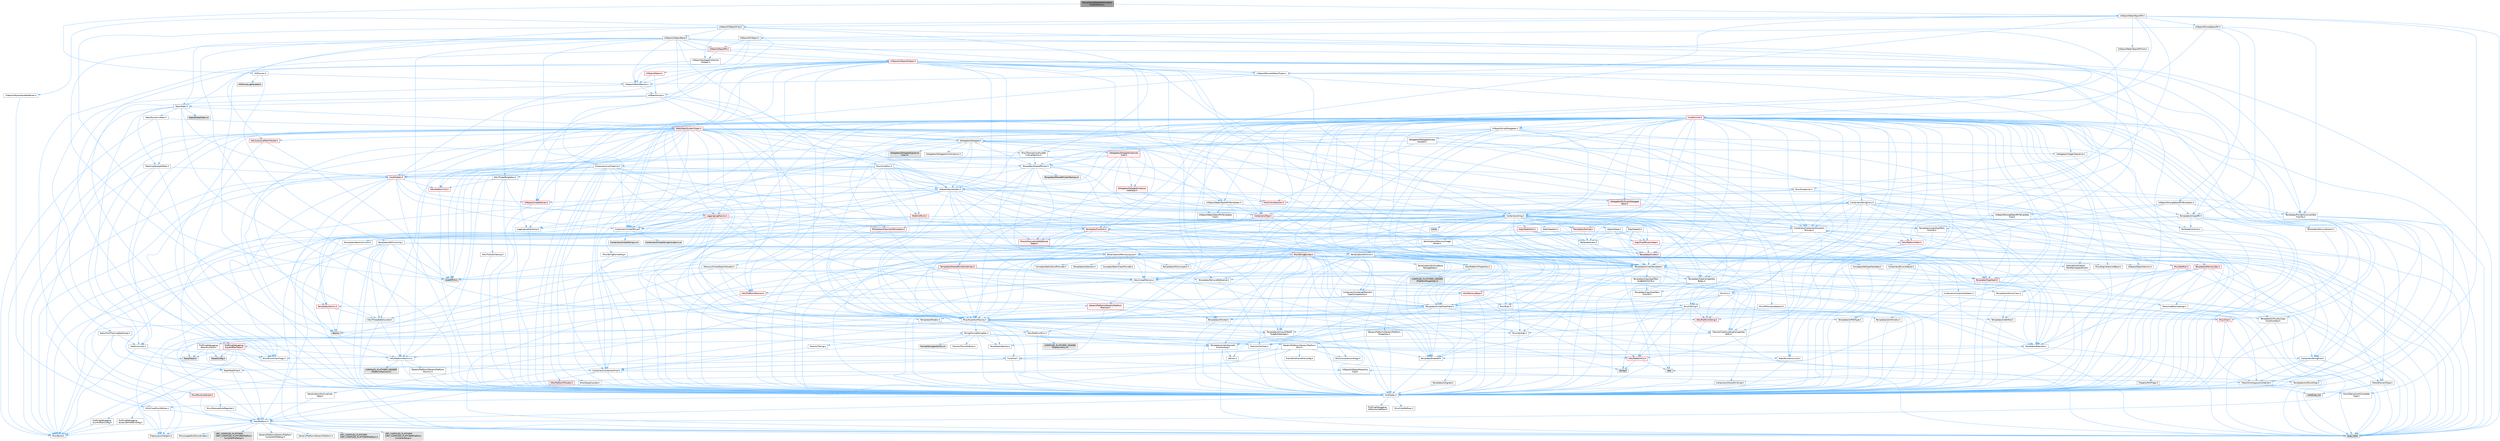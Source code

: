 digraph "MovieSceneSkeletalAnimationRootHitProxy.h"
{
 // INTERACTIVE_SVG=YES
 // LATEX_PDF_SIZE
  bgcolor="transparent";
  edge [fontname=Helvetica,fontsize=10,labelfontname=Helvetica,labelfontsize=10];
  node [fontname=Helvetica,fontsize=10,shape=box,height=0.2,width=0.4];
  Node1 [id="Node000001",label="MovieSceneSkeletalAnimation\lRootHitProxy.h",height=0.2,width=0.4,color="gray40", fillcolor="grey60", style="filled", fontcolor="black",tooltip=" "];
  Node1 -> Node2 [id="edge1_Node000001_Node000002",color="steelblue1",style="solid",tooltip=" "];
  Node2 [id="Node000002",label="HitProxies.h",height=0.2,width=0.4,color="grey40", fillcolor="white", style="filled",URL="$d9/da7/HitProxies_8h.html",tooltip=" "];
  Node2 -> Node3 [id="edge2_Node000002_Node000003",color="steelblue1",style="solid",tooltip=" "];
  Node3 [id="Node000003",label="UObject/ObjectMacros.h",height=0.2,width=0.4,color="grey40", fillcolor="white", style="filled",URL="$d8/d8d/ObjectMacros_8h.html",tooltip=" "];
  Node3 -> Node4 [id="edge3_Node000003_Node000004",color="steelblue1",style="solid",tooltip=" "];
  Node4 [id="Node000004",label="Misc/EnumClassFlags.h",height=0.2,width=0.4,color="grey40", fillcolor="white", style="filled",URL="$d8/de7/EnumClassFlags_8h.html",tooltip=" "];
  Node3 -> Node5 [id="edge4_Node000003_Node000005",color="steelblue1",style="solid",tooltip=" "];
  Node5 [id="Node000005",label="UObject/Script.h",height=0.2,width=0.4,color="grey40", fillcolor="white", style="filled",URL="$de/dc6/Script_8h.html",tooltip=" "];
  Node5 -> Node6 [id="edge5_Node000005_Node000006",color="steelblue1",style="solid",tooltip=" "];
  Node6 [id="Node000006",label="Delegates/Delegate.h",height=0.2,width=0.4,color="grey40", fillcolor="white", style="filled",URL="$d4/d80/Delegate_8h.html",tooltip=" "];
  Node6 -> Node7 [id="edge6_Node000006_Node000007",color="steelblue1",style="solid",tooltip=" "];
  Node7 [id="Node000007",label="CoreTypes.h",height=0.2,width=0.4,color="grey40", fillcolor="white", style="filled",URL="$dc/dec/CoreTypes_8h.html",tooltip=" "];
  Node7 -> Node8 [id="edge7_Node000007_Node000008",color="steelblue1",style="solid",tooltip=" "];
  Node8 [id="Node000008",label="HAL/Platform.h",height=0.2,width=0.4,color="grey40", fillcolor="white", style="filled",URL="$d9/dd0/Platform_8h.html",tooltip=" "];
  Node8 -> Node9 [id="edge8_Node000008_Node000009",color="steelblue1",style="solid",tooltip=" "];
  Node9 [id="Node000009",label="Misc/Build.h",height=0.2,width=0.4,color="grey40", fillcolor="white", style="filled",URL="$d3/dbb/Build_8h.html",tooltip=" "];
  Node8 -> Node10 [id="edge9_Node000008_Node000010",color="steelblue1",style="solid",tooltip=" "];
  Node10 [id="Node000010",label="Misc/LargeWorldCoordinates.h",height=0.2,width=0.4,color="grey40", fillcolor="white", style="filled",URL="$d2/dcb/LargeWorldCoordinates_8h.html",tooltip=" "];
  Node8 -> Node11 [id="edge10_Node000008_Node000011",color="steelblue1",style="solid",tooltip=" "];
  Node11 [id="Node000011",label="type_traits",height=0.2,width=0.4,color="grey60", fillcolor="#E0E0E0", style="filled",tooltip=" "];
  Node8 -> Node12 [id="edge11_Node000008_Node000012",color="steelblue1",style="solid",tooltip=" "];
  Node12 [id="Node000012",label="PreprocessorHelpers.h",height=0.2,width=0.4,color="grey40", fillcolor="white", style="filled",URL="$db/ddb/PreprocessorHelpers_8h.html",tooltip=" "];
  Node8 -> Node13 [id="edge12_Node000008_Node000013",color="steelblue1",style="solid",tooltip=" "];
  Node13 [id="Node000013",label="UBT_COMPILED_PLATFORM\l/UBT_COMPILED_PLATFORMPlatform\lCompilerPreSetup.h",height=0.2,width=0.4,color="grey60", fillcolor="#E0E0E0", style="filled",tooltip=" "];
  Node8 -> Node14 [id="edge13_Node000008_Node000014",color="steelblue1",style="solid",tooltip=" "];
  Node14 [id="Node000014",label="GenericPlatform/GenericPlatform\lCompilerPreSetup.h",height=0.2,width=0.4,color="grey40", fillcolor="white", style="filled",URL="$d9/dc8/GenericPlatformCompilerPreSetup_8h.html",tooltip=" "];
  Node8 -> Node15 [id="edge14_Node000008_Node000015",color="steelblue1",style="solid",tooltip=" "];
  Node15 [id="Node000015",label="GenericPlatform/GenericPlatform.h",height=0.2,width=0.4,color="grey40", fillcolor="white", style="filled",URL="$d6/d84/GenericPlatform_8h.html",tooltip=" "];
  Node8 -> Node16 [id="edge15_Node000008_Node000016",color="steelblue1",style="solid",tooltip=" "];
  Node16 [id="Node000016",label="UBT_COMPILED_PLATFORM\l/UBT_COMPILED_PLATFORMPlatform.h",height=0.2,width=0.4,color="grey60", fillcolor="#E0E0E0", style="filled",tooltip=" "];
  Node8 -> Node17 [id="edge16_Node000008_Node000017",color="steelblue1",style="solid",tooltip=" "];
  Node17 [id="Node000017",label="UBT_COMPILED_PLATFORM\l/UBT_COMPILED_PLATFORMPlatform\lCompilerSetup.h",height=0.2,width=0.4,color="grey60", fillcolor="#E0E0E0", style="filled",tooltip=" "];
  Node7 -> Node18 [id="edge17_Node000007_Node000018",color="steelblue1",style="solid",tooltip=" "];
  Node18 [id="Node000018",label="ProfilingDebugging\l/UMemoryDefines.h",height=0.2,width=0.4,color="grey40", fillcolor="white", style="filled",URL="$d2/da2/UMemoryDefines_8h.html",tooltip=" "];
  Node7 -> Node19 [id="edge18_Node000007_Node000019",color="steelblue1",style="solid",tooltip=" "];
  Node19 [id="Node000019",label="Misc/CoreMiscDefines.h",height=0.2,width=0.4,color="grey40", fillcolor="white", style="filled",URL="$da/d38/CoreMiscDefines_8h.html",tooltip=" "];
  Node19 -> Node8 [id="edge19_Node000019_Node000008",color="steelblue1",style="solid",tooltip=" "];
  Node19 -> Node12 [id="edge20_Node000019_Node000012",color="steelblue1",style="solid",tooltip=" "];
  Node7 -> Node20 [id="edge21_Node000007_Node000020",color="steelblue1",style="solid",tooltip=" "];
  Node20 [id="Node000020",label="Misc/CoreDefines.h",height=0.2,width=0.4,color="grey40", fillcolor="white", style="filled",URL="$d3/dd2/CoreDefines_8h.html",tooltip=" "];
  Node6 -> Node21 [id="edge22_Node000006_Node000021",color="steelblue1",style="solid",tooltip=" "];
  Node21 [id="Node000021",label="Misc/AssertionMacros.h",height=0.2,width=0.4,color="grey40", fillcolor="white", style="filled",URL="$d0/dfa/AssertionMacros_8h.html",tooltip=" "];
  Node21 -> Node7 [id="edge23_Node000021_Node000007",color="steelblue1",style="solid",tooltip=" "];
  Node21 -> Node8 [id="edge24_Node000021_Node000008",color="steelblue1",style="solid",tooltip=" "];
  Node21 -> Node22 [id="edge25_Node000021_Node000022",color="steelblue1",style="solid",tooltip=" "];
  Node22 [id="Node000022",label="HAL/PlatformMisc.h",height=0.2,width=0.4,color="grey40", fillcolor="white", style="filled",URL="$d0/df5/PlatformMisc_8h.html",tooltip=" "];
  Node22 -> Node7 [id="edge26_Node000022_Node000007",color="steelblue1",style="solid",tooltip=" "];
  Node22 -> Node23 [id="edge27_Node000022_Node000023",color="steelblue1",style="solid",tooltip=" "];
  Node23 [id="Node000023",label="GenericPlatform/GenericPlatform\lMisc.h",height=0.2,width=0.4,color="grey40", fillcolor="white", style="filled",URL="$db/d9a/GenericPlatformMisc_8h.html",tooltip=" "];
  Node23 -> Node24 [id="edge28_Node000023_Node000024",color="steelblue1",style="solid",tooltip=" "];
  Node24 [id="Node000024",label="Containers/StringFwd.h",height=0.2,width=0.4,color="grey40", fillcolor="white", style="filled",URL="$df/d37/StringFwd_8h.html",tooltip=" "];
  Node24 -> Node7 [id="edge29_Node000024_Node000007",color="steelblue1",style="solid",tooltip=" "];
  Node24 -> Node25 [id="edge30_Node000024_Node000025",color="steelblue1",style="solid",tooltip=" "];
  Node25 [id="Node000025",label="Traits/ElementType.h",height=0.2,width=0.4,color="grey40", fillcolor="white", style="filled",URL="$d5/d4f/ElementType_8h.html",tooltip=" "];
  Node25 -> Node8 [id="edge31_Node000025_Node000008",color="steelblue1",style="solid",tooltip=" "];
  Node25 -> Node26 [id="edge32_Node000025_Node000026",color="steelblue1",style="solid",tooltip=" "];
  Node26 [id="Node000026",label="initializer_list",height=0.2,width=0.4,color="grey60", fillcolor="#E0E0E0", style="filled",tooltip=" "];
  Node25 -> Node11 [id="edge33_Node000025_Node000011",color="steelblue1",style="solid",tooltip=" "];
  Node24 -> Node27 [id="edge34_Node000024_Node000027",color="steelblue1",style="solid",tooltip=" "];
  Node27 [id="Node000027",label="Traits/IsContiguousContainer.h",height=0.2,width=0.4,color="grey40", fillcolor="white", style="filled",URL="$d5/d3c/IsContiguousContainer_8h.html",tooltip=" "];
  Node27 -> Node7 [id="edge35_Node000027_Node000007",color="steelblue1",style="solid",tooltip=" "];
  Node27 -> Node28 [id="edge36_Node000027_Node000028",color="steelblue1",style="solid",tooltip=" "];
  Node28 [id="Node000028",label="Misc/StaticAssertComplete\lType.h",height=0.2,width=0.4,color="grey40", fillcolor="white", style="filled",URL="$d5/d4e/StaticAssertCompleteType_8h.html",tooltip=" "];
  Node27 -> Node26 [id="edge37_Node000027_Node000026",color="steelblue1",style="solid",tooltip=" "];
  Node23 -> Node29 [id="edge38_Node000023_Node000029",color="steelblue1",style="solid",tooltip=" "];
  Node29 [id="Node000029",label="CoreFwd.h",height=0.2,width=0.4,color="grey40", fillcolor="white", style="filled",URL="$d1/d1e/CoreFwd_8h.html",tooltip=" "];
  Node29 -> Node7 [id="edge39_Node000029_Node000007",color="steelblue1",style="solid",tooltip=" "];
  Node29 -> Node30 [id="edge40_Node000029_Node000030",color="steelblue1",style="solid",tooltip=" "];
  Node30 [id="Node000030",label="Containers/ContainersFwd.h",height=0.2,width=0.4,color="grey40", fillcolor="white", style="filled",URL="$d4/d0a/ContainersFwd_8h.html",tooltip=" "];
  Node30 -> Node8 [id="edge41_Node000030_Node000008",color="steelblue1",style="solid",tooltip=" "];
  Node30 -> Node7 [id="edge42_Node000030_Node000007",color="steelblue1",style="solid",tooltip=" "];
  Node30 -> Node27 [id="edge43_Node000030_Node000027",color="steelblue1",style="solid",tooltip=" "];
  Node29 -> Node31 [id="edge44_Node000029_Node000031",color="steelblue1",style="solid",tooltip=" "];
  Node31 [id="Node000031",label="Math/MathFwd.h",height=0.2,width=0.4,color="grey40", fillcolor="white", style="filled",URL="$d2/d10/MathFwd_8h.html",tooltip=" "];
  Node31 -> Node8 [id="edge45_Node000031_Node000008",color="steelblue1",style="solid",tooltip=" "];
  Node29 -> Node32 [id="edge46_Node000029_Node000032",color="steelblue1",style="solid",tooltip=" "];
  Node32 [id="Node000032",label="UObject/UObjectHierarchy\lFwd.h",height=0.2,width=0.4,color="grey40", fillcolor="white", style="filled",URL="$d3/d13/UObjectHierarchyFwd_8h.html",tooltip=" "];
  Node23 -> Node7 [id="edge47_Node000023_Node000007",color="steelblue1",style="solid",tooltip=" "];
  Node23 -> Node33 [id="edge48_Node000023_Node000033",color="steelblue1",style="solid",tooltip=" "];
  Node33 [id="Node000033",label="FramePro/FrameProConfig.h",height=0.2,width=0.4,color="grey40", fillcolor="white", style="filled",URL="$d7/d90/FrameProConfig_8h.html",tooltip=" "];
  Node23 -> Node34 [id="edge49_Node000023_Node000034",color="steelblue1",style="solid",tooltip=" "];
  Node34 [id="Node000034",label="HAL/PlatformCrt.h",height=0.2,width=0.4,color="red", fillcolor="#FFF0F0", style="filled",URL="$d8/d75/PlatformCrt_8h.html",tooltip=" "];
  Node34 -> Node35 [id="edge50_Node000034_Node000035",color="steelblue1",style="solid",tooltip=" "];
  Node35 [id="Node000035",label="new",height=0.2,width=0.4,color="grey60", fillcolor="#E0E0E0", style="filled",tooltip=" "];
  Node34 -> Node43 [id="edge51_Node000034_Node000043",color="steelblue1",style="solid",tooltip=" "];
  Node43 [id="Node000043",label="string.h",height=0.2,width=0.4,color="grey60", fillcolor="#E0E0E0", style="filled",tooltip=" "];
  Node23 -> Node44 [id="edge52_Node000023_Node000044",color="steelblue1",style="solid",tooltip=" "];
  Node44 [id="Node000044",label="Math/NumericLimits.h",height=0.2,width=0.4,color="grey40", fillcolor="white", style="filled",URL="$df/d1b/NumericLimits_8h.html",tooltip=" "];
  Node44 -> Node7 [id="edge53_Node000044_Node000007",color="steelblue1",style="solid",tooltip=" "];
  Node23 -> Node45 [id="edge54_Node000023_Node000045",color="steelblue1",style="solid",tooltip=" "];
  Node45 [id="Node000045",label="Misc/CompressionFlags.h",height=0.2,width=0.4,color="grey40", fillcolor="white", style="filled",URL="$d9/d76/CompressionFlags_8h.html",tooltip=" "];
  Node23 -> Node4 [id="edge55_Node000023_Node000004",color="steelblue1",style="solid",tooltip=" "];
  Node23 -> Node46 [id="edge56_Node000023_Node000046",color="steelblue1",style="solid",tooltip=" "];
  Node46 [id="Node000046",label="ProfilingDebugging\l/CsvProfilerConfig.h",height=0.2,width=0.4,color="grey40", fillcolor="white", style="filled",URL="$d3/d88/CsvProfilerConfig_8h.html",tooltip=" "];
  Node46 -> Node9 [id="edge57_Node000046_Node000009",color="steelblue1",style="solid",tooltip=" "];
  Node23 -> Node47 [id="edge58_Node000023_Node000047",color="steelblue1",style="solid",tooltip=" "];
  Node47 [id="Node000047",label="ProfilingDebugging\l/ExternalProfilerConfig.h",height=0.2,width=0.4,color="grey40", fillcolor="white", style="filled",URL="$d3/dbb/ExternalProfilerConfig_8h.html",tooltip=" "];
  Node47 -> Node9 [id="edge59_Node000047_Node000009",color="steelblue1",style="solid",tooltip=" "];
  Node22 -> Node48 [id="edge60_Node000022_Node000048",color="steelblue1",style="solid",tooltip=" "];
  Node48 [id="Node000048",label="COMPILED_PLATFORM_HEADER\l(PlatformMisc.h)",height=0.2,width=0.4,color="grey60", fillcolor="#E0E0E0", style="filled",tooltip=" "];
  Node22 -> Node49 [id="edge61_Node000022_Node000049",color="steelblue1",style="solid",tooltip=" "];
  Node49 [id="Node000049",label="ProfilingDebugging\l/CpuProfilerTrace.h",height=0.2,width=0.4,color="red", fillcolor="#FFF0F0", style="filled",URL="$da/dcb/CpuProfilerTrace_8h.html",tooltip=" "];
  Node49 -> Node7 [id="edge62_Node000049_Node000007",color="steelblue1",style="solid",tooltip=" "];
  Node49 -> Node30 [id="edge63_Node000049_Node000030",color="steelblue1",style="solid",tooltip=" "];
  Node49 -> Node50 [id="edge64_Node000049_Node000050",color="steelblue1",style="solid",tooltip=" "];
  Node50 [id="Node000050",label="HAL/PlatformAtomics.h",height=0.2,width=0.4,color="grey40", fillcolor="white", style="filled",URL="$d3/d36/PlatformAtomics_8h.html",tooltip=" "];
  Node50 -> Node7 [id="edge65_Node000050_Node000007",color="steelblue1",style="solid",tooltip=" "];
  Node50 -> Node51 [id="edge66_Node000050_Node000051",color="steelblue1",style="solid",tooltip=" "];
  Node51 [id="Node000051",label="GenericPlatform/GenericPlatform\lAtomics.h",height=0.2,width=0.4,color="grey40", fillcolor="white", style="filled",URL="$da/d72/GenericPlatformAtomics_8h.html",tooltip=" "];
  Node51 -> Node7 [id="edge67_Node000051_Node000007",color="steelblue1",style="solid",tooltip=" "];
  Node50 -> Node52 [id="edge68_Node000050_Node000052",color="steelblue1",style="solid",tooltip=" "];
  Node52 [id="Node000052",label="COMPILED_PLATFORM_HEADER\l(PlatformAtomics.h)",height=0.2,width=0.4,color="grey60", fillcolor="#E0E0E0", style="filled",tooltip=" "];
  Node49 -> Node12 [id="edge69_Node000049_Node000012",color="steelblue1",style="solid",tooltip=" "];
  Node49 -> Node9 [id="edge70_Node000049_Node000009",color="steelblue1",style="solid",tooltip=" "];
  Node49 -> Node53 [id="edge71_Node000049_Node000053",color="steelblue1",style="solid",tooltip=" "];
  Node53 [id="Node000053",label="Trace/Config.h",height=0.2,width=0.4,color="grey60", fillcolor="#E0E0E0", style="filled",tooltip=" "];
  Node49 -> Node56 [id="edge72_Node000049_Node000056",color="steelblue1",style="solid",tooltip=" "];
  Node56 [id="Node000056",label="Trace/Trace.h",height=0.2,width=0.4,color="grey60", fillcolor="#E0E0E0", style="filled",tooltip=" "];
  Node21 -> Node12 [id="edge73_Node000021_Node000012",color="steelblue1",style="solid",tooltip=" "];
  Node21 -> Node57 [id="edge74_Node000021_Node000057",color="steelblue1",style="solid",tooltip=" "];
  Node57 [id="Node000057",label="Templates/EnableIf.h",height=0.2,width=0.4,color="grey40", fillcolor="white", style="filled",URL="$d7/d60/EnableIf_8h.html",tooltip=" "];
  Node57 -> Node7 [id="edge75_Node000057_Node000007",color="steelblue1",style="solid",tooltip=" "];
  Node21 -> Node58 [id="edge76_Node000021_Node000058",color="steelblue1",style="solid",tooltip=" "];
  Node58 [id="Node000058",label="Templates/IsArrayOrRefOf\lTypeByPredicate.h",height=0.2,width=0.4,color="grey40", fillcolor="white", style="filled",URL="$d6/da1/IsArrayOrRefOfTypeByPredicate_8h.html",tooltip=" "];
  Node58 -> Node7 [id="edge77_Node000058_Node000007",color="steelblue1",style="solid",tooltip=" "];
  Node21 -> Node59 [id="edge78_Node000021_Node000059",color="steelblue1",style="solid",tooltip=" "];
  Node59 [id="Node000059",label="Templates/IsValidVariadic\lFunctionArg.h",height=0.2,width=0.4,color="grey40", fillcolor="white", style="filled",URL="$d0/dc8/IsValidVariadicFunctionArg_8h.html",tooltip=" "];
  Node59 -> Node7 [id="edge79_Node000059_Node000007",color="steelblue1",style="solid",tooltip=" "];
  Node59 -> Node60 [id="edge80_Node000059_Node000060",color="steelblue1",style="solid",tooltip=" "];
  Node60 [id="Node000060",label="IsEnum.h",height=0.2,width=0.4,color="grey40", fillcolor="white", style="filled",URL="$d4/de5/IsEnum_8h.html",tooltip=" "];
  Node59 -> Node11 [id="edge81_Node000059_Node000011",color="steelblue1",style="solid",tooltip=" "];
  Node21 -> Node61 [id="edge82_Node000021_Node000061",color="steelblue1",style="solid",tooltip=" "];
  Node61 [id="Node000061",label="Traits/IsCharEncodingCompatible\lWith.h",height=0.2,width=0.4,color="grey40", fillcolor="white", style="filled",URL="$df/dd1/IsCharEncodingCompatibleWith_8h.html",tooltip=" "];
  Node61 -> Node11 [id="edge83_Node000061_Node000011",color="steelblue1",style="solid",tooltip=" "];
  Node61 -> Node62 [id="edge84_Node000061_Node000062",color="steelblue1",style="solid",tooltip=" "];
  Node62 [id="Node000062",label="Traits/IsCharType.h",height=0.2,width=0.4,color="grey40", fillcolor="white", style="filled",URL="$db/d51/IsCharType_8h.html",tooltip=" "];
  Node62 -> Node7 [id="edge85_Node000062_Node000007",color="steelblue1",style="solid",tooltip=" "];
  Node21 -> Node63 [id="edge86_Node000021_Node000063",color="steelblue1",style="solid",tooltip=" "];
  Node63 [id="Node000063",label="Misc/VarArgs.h",height=0.2,width=0.4,color="grey40", fillcolor="white", style="filled",URL="$d5/d6f/VarArgs_8h.html",tooltip=" "];
  Node63 -> Node7 [id="edge87_Node000063_Node000007",color="steelblue1",style="solid",tooltip=" "];
  Node21 -> Node64 [id="edge88_Node000021_Node000064",color="steelblue1",style="solid",tooltip=" "];
  Node64 [id="Node000064",label="String/FormatStringSan.h",height=0.2,width=0.4,color="grey40", fillcolor="white", style="filled",URL="$d3/d8b/FormatStringSan_8h.html",tooltip=" "];
  Node64 -> Node11 [id="edge89_Node000064_Node000011",color="steelblue1",style="solid",tooltip=" "];
  Node64 -> Node7 [id="edge90_Node000064_Node000007",color="steelblue1",style="solid",tooltip=" "];
  Node64 -> Node65 [id="edge91_Node000064_Node000065",color="steelblue1",style="solid",tooltip=" "];
  Node65 [id="Node000065",label="Templates/Requires.h",height=0.2,width=0.4,color="grey40", fillcolor="white", style="filled",URL="$dc/d96/Requires_8h.html",tooltip=" "];
  Node65 -> Node57 [id="edge92_Node000065_Node000057",color="steelblue1",style="solid",tooltip=" "];
  Node65 -> Node11 [id="edge93_Node000065_Node000011",color="steelblue1",style="solid",tooltip=" "];
  Node64 -> Node66 [id="edge94_Node000064_Node000066",color="steelblue1",style="solid",tooltip=" "];
  Node66 [id="Node000066",label="Templates/Identity.h",height=0.2,width=0.4,color="grey40", fillcolor="white", style="filled",URL="$d0/dd5/Identity_8h.html",tooltip=" "];
  Node64 -> Node59 [id="edge95_Node000064_Node000059",color="steelblue1",style="solid",tooltip=" "];
  Node64 -> Node62 [id="edge96_Node000064_Node000062",color="steelblue1",style="solid",tooltip=" "];
  Node64 -> Node67 [id="edge97_Node000064_Node000067",color="steelblue1",style="solid",tooltip=" "];
  Node67 [id="Node000067",label="Traits/IsTEnumAsByte.h",height=0.2,width=0.4,color="grey40", fillcolor="white", style="filled",URL="$d1/de6/IsTEnumAsByte_8h.html",tooltip=" "];
  Node64 -> Node68 [id="edge98_Node000064_Node000068",color="steelblue1",style="solid",tooltip=" "];
  Node68 [id="Node000068",label="Traits/IsTString.h",height=0.2,width=0.4,color="grey40", fillcolor="white", style="filled",URL="$d0/df8/IsTString_8h.html",tooltip=" "];
  Node68 -> Node30 [id="edge99_Node000068_Node000030",color="steelblue1",style="solid",tooltip=" "];
  Node64 -> Node30 [id="edge100_Node000064_Node000030",color="steelblue1",style="solid",tooltip=" "];
  Node64 -> Node69 [id="edge101_Node000064_Node000069",color="steelblue1",style="solid",tooltip=" "];
  Node69 [id="Node000069",label="FormatStringSanErrors.inl",height=0.2,width=0.4,color="grey60", fillcolor="#E0E0E0", style="filled",tooltip=" "];
  Node21 -> Node70 [id="edge102_Node000021_Node000070",color="steelblue1",style="solid",tooltip=" "];
  Node70 [id="Node000070",label="atomic",height=0.2,width=0.4,color="grey60", fillcolor="#E0E0E0", style="filled",tooltip=" "];
  Node6 -> Node71 [id="edge103_Node000006_Node000071",color="steelblue1",style="solid",tooltip=" "];
  Node71 [id="Node000071",label="UObject/NameTypes.h",height=0.2,width=0.4,color="grey40", fillcolor="white", style="filled",URL="$d6/d35/NameTypes_8h.html",tooltip=" "];
  Node71 -> Node7 [id="edge104_Node000071_Node000007",color="steelblue1",style="solid",tooltip=" "];
  Node71 -> Node21 [id="edge105_Node000071_Node000021",color="steelblue1",style="solid",tooltip=" "];
  Node71 -> Node72 [id="edge106_Node000071_Node000072",color="steelblue1",style="solid",tooltip=" "];
  Node72 [id="Node000072",label="HAL/UnrealMemory.h",height=0.2,width=0.4,color="grey40", fillcolor="white", style="filled",URL="$d9/d96/UnrealMemory_8h.html",tooltip=" "];
  Node72 -> Node7 [id="edge107_Node000072_Node000007",color="steelblue1",style="solid",tooltip=" "];
  Node72 -> Node73 [id="edge108_Node000072_Node000073",color="steelblue1",style="solid",tooltip=" "];
  Node73 [id="Node000073",label="GenericPlatform/GenericPlatform\lMemory.h",height=0.2,width=0.4,color="red", fillcolor="#FFF0F0", style="filled",URL="$dd/d22/GenericPlatformMemory_8h.html",tooltip=" "];
  Node73 -> Node29 [id="edge109_Node000073_Node000029",color="steelblue1",style="solid",tooltip=" "];
  Node73 -> Node7 [id="edge110_Node000073_Node000007",color="steelblue1",style="solid",tooltip=" "];
  Node73 -> Node74 [id="edge111_Node000073_Node000074",color="steelblue1",style="solid",tooltip=" "];
  Node74 [id="Node000074",label="HAL/PlatformString.h",height=0.2,width=0.4,color="red", fillcolor="#FFF0F0", style="filled",URL="$db/db5/PlatformString_8h.html",tooltip=" "];
  Node74 -> Node7 [id="edge112_Node000074_Node000007",color="steelblue1",style="solid",tooltip=" "];
  Node73 -> Node43 [id="edge113_Node000073_Node000043",color="steelblue1",style="solid",tooltip=" "];
  Node72 -> Node76 [id="edge114_Node000072_Node000076",color="steelblue1",style="solid",tooltip=" "];
  Node76 [id="Node000076",label="HAL/MemoryBase.h",height=0.2,width=0.4,color="red", fillcolor="#FFF0F0", style="filled",URL="$d6/d9f/MemoryBase_8h.html",tooltip=" "];
  Node76 -> Node7 [id="edge115_Node000076_Node000007",color="steelblue1",style="solid",tooltip=" "];
  Node76 -> Node50 [id="edge116_Node000076_Node000050",color="steelblue1",style="solid",tooltip=" "];
  Node76 -> Node34 [id="edge117_Node000076_Node000034",color="steelblue1",style="solid",tooltip=" "];
  Node76 -> Node77 [id="edge118_Node000076_Node000077",color="steelblue1",style="solid",tooltip=" "];
  Node77 [id="Node000077",label="Misc/Exec.h",height=0.2,width=0.4,color="grey40", fillcolor="white", style="filled",URL="$de/ddb/Exec_8h.html",tooltip=" "];
  Node77 -> Node7 [id="edge119_Node000077_Node000007",color="steelblue1",style="solid",tooltip=" "];
  Node77 -> Node21 [id="edge120_Node000077_Node000021",color="steelblue1",style="solid",tooltip=" "];
  Node76 -> Node80 [id="edge121_Node000076_Node000080",color="steelblue1",style="solid",tooltip=" "];
  Node80 [id="Node000080",label="Templates/Atomic.h",height=0.2,width=0.4,color="red", fillcolor="#FFF0F0", style="filled",URL="$d3/d91/Atomic_8h.html",tooltip=" "];
  Node80 -> Node81 [id="edge122_Node000080_Node000081",color="steelblue1",style="solid",tooltip=" "];
  Node81 [id="Node000081",label="HAL/ThreadSafeCounter.h",height=0.2,width=0.4,color="grey40", fillcolor="white", style="filled",URL="$dc/dc9/ThreadSafeCounter_8h.html",tooltip=" "];
  Node81 -> Node7 [id="edge123_Node000081_Node000007",color="steelblue1",style="solid",tooltip=" "];
  Node81 -> Node50 [id="edge124_Node000081_Node000050",color="steelblue1",style="solid",tooltip=" "];
  Node80 -> Node70 [id="edge125_Node000080_Node000070",color="steelblue1",style="solid",tooltip=" "];
  Node72 -> Node89 [id="edge126_Node000072_Node000089",color="steelblue1",style="solid",tooltip=" "];
  Node89 [id="Node000089",label="HAL/PlatformMemory.h",height=0.2,width=0.4,color="red", fillcolor="#FFF0F0", style="filled",URL="$de/d68/PlatformMemory_8h.html",tooltip=" "];
  Node89 -> Node7 [id="edge127_Node000089_Node000007",color="steelblue1",style="solid",tooltip=" "];
  Node89 -> Node73 [id="edge128_Node000089_Node000073",color="steelblue1",style="solid",tooltip=" "];
  Node72 -> Node91 [id="edge129_Node000072_Node000091",color="steelblue1",style="solid",tooltip=" "];
  Node91 [id="Node000091",label="ProfilingDebugging\l/MemoryTrace.h",height=0.2,width=0.4,color="grey40", fillcolor="white", style="filled",URL="$da/dd7/MemoryTrace_8h.html",tooltip=" "];
  Node91 -> Node8 [id="edge130_Node000091_Node000008",color="steelblue1",style="solid",tooltip=" "];
  Node91 -> Node4 [id="edge131_Node000091_Node000004",color="steelblue1",style="solid",tooltip=" "];
  Node91 -> Node53 [id="edge132_Node000091_Node000053",color="steelblue1",style="solid",tooltip=" "];
  Node91 -> Node56 [id="edge133_Node000091_Node000056",color="steelblue1",style="solid",tooltip=" "];
  Node72 -> Node92 [id="edge134_Node000072_Node000092",color="steelblue1",style="solid",tooltip=" "];
  Node92 [id="Node000092",label="Templates/IsPointer.h",height=0.2,width=0.4,color="grey40", fillcolor="white", style="filled",URL="$d7/d05/IsPointer_8h.html",tooltip=" "];
  Node92 -> Node7 [id="edge135_Node000092_Node000007",color="steelblue1",style="solid",tooltip=" "];
  Node71 -> Node93 [id="edge136_Node000071_Node000093",color="steelblue1",style="solid",tooltip=" "];
  Node93 [id="Node000093",label="Templates/UnrealTypeTraits.h",height=0.2,width=0.4,color="grey40", fillcolor="white", style="filled",URL="$d2/d2d/UnrealTypeTraits_8h.html",tooltip=" "];
  Node93 -> Node7 [id="edge137_Node000093_Node000007",color="steelblue1",style="solid",tooltip=" "];
  Node93 -> Node92 [id="edge138_Node000093_Node000092",color="steelblue1",style="solid",tooltip=" "];
  Node93 -> Node21 [id="edge139_Node000093_Node000021",color="steelblue1",style="solid",tooltip=" "];
  Node93 -> Node85 [id="edge140_Node000093_Node000085",color="steelblue1",style="solid",tooltip=" "];
  Node85 [id="Node000085",label="Templates/AndOrNot.h",height=0.2,width=0.4,color="grey40", fillcolor="white", style="filled",URL="$db/d0a/AndOrNot_8h.html",tooltip=" "];
  Node85 -> Node7 [id="edge141_Node000085_Node000007",color="steelblue1",style="solid",tooltip=" "];
  Node93 -> Node57 [id="edge142_Node000093_Node000057",color="steelblue1",style="solid",tooltip=" "];
  Node93 -> Node94 [id="edge143_Node000093_Node000094",color="steelblue1",style="solid",tooltip=" "];
  Node94 [id="Node000094",label="Templates/IsArithmetic.h",height=0.2,width=0.4,color="grey40", fillcolor="white", style="filled",URL="$d2/d5d/IsArithmetic_8h.html",tooltip=" "];
  Node94 -> Node7 [id="edge144_Node000094_Node000007",color="steelblue1",style="solid",tooltip=" "];
  Node93 -> Node60 [id="edge145_Node000093_Node000060",color="steelblue1",style="solid",tooltip=" "];
  Node93 -> Node95 [id="edge146_Node000093_Node000095",color="steelblue1",style="solid",tooltip=" "];
  Node95 [id="Node000095",label="Templates/Models.h",height=0.2,width=0.4,color="grey40", fillcolor="white", style="filled",URL="$d3/d0c/Models_8h.html",tooltip=" "];
  Node95 -> Node66 [id="edge147_Node000095_Node000066",color="steelblue1",style="solid",tooltip=" "];
  Node93 -> Node96 [id="edge148_Node000093_Node000096",color="steelblue1",style="solid",tooltip=" "];
  Node96 [id="Node000096",label="Templates/IsPODType.h",height=0.2,width=0.4,color="grey40", fillcolor="white", style="filled",URL="$d7/db1/IsPODType_8h.html",tooltip=" "];
  Node96 -> Node7 [id="edge149_Node000096_Node000007",color="steelblue1",style="solid",tooltip=" "];
  Node93 -> Node97 [id="edge150_Node000093_Node000097",color="steelblue1",style="solid",tooltip=" "];
  Node97 [id="Node000097",label="Templates/IsUECoreType.h",height=0.2,width=0.4,color="grey40", fillcolor="white", style="filled",URL="$d1/db8/IsUECoreType_8h.html",tooltip=" "];
  Node97 -> Node7 [id="edge151_Node000097_Node000007",color="steelblue1",style="solid",tooltip=" "];
  Node97 -> Node11 [id="edge152_Node000097_Node000011",color="steelblue1",style="solid",tooltip=" "];
  Node93 -> Node86 [id="edge153_Node000093_Node000086",color="steelblue1",style="solid",tooltip=" "];
  Node86 [id="Node000086",label="Templates/IsTriviallyCopy\lConstructible.h",height=0.2,width=0.4,color="grey40", fillcolor="white", style="filled",URL="$d3/d78/IsTriviallyCopyConstructible_8h.html",tooltip=" "];
  Node86 -> Node7 [id="edge154_Node000086_Node000007",color="steelblue1",style="solid",tooltip=" "];
  Node86 -> Node11 [id="edge155_Node000086_Node000011",color="steelblue1",style="solid",tooltip=" "];
  Node71 -> Node98 [id="edge156_Node000071_Node000098",color="steelblue1",style="solid",tooltip=" "];
  Node98 [id="Node000098",label="Templates/UnrealTemplate.h",height=0.2,width=0.4,color="grey40", fillcolor="white", style="filled",URL="$d4/d24/UnrealTemplate_8h.html",tooltip=" "];
  Node98 -> Node7 [id="edge157_Node000098_Node000007",color="steelblue1",style="solid",tooltip=" "];
  Node98 -> Node92 [id="edge158_Node000098_Node000092",color="steelblue1",style="solid",tooltip=" "];
  Node98 -> Node72 [id="edge159_Node000098_Node000072",color="steelblue1",style="solid",tooltip=" "];
  Node98 -> Node99 [id="edge160_Node000098_Node000099",color="steelblue1",style="solid",tooltip=" "];
  Node99 [id="Node000099",label="Templates/CopyQualifiers\lAndRefsFromTo.h",height=0.2,width=0.4,color="grey40", fillcolor="white", style="filled",URL="$d3/db3/CopyQualifiersAndRefsFromTo_8h.html",tooltip=" "];
  Node99 -> Node100 [id="edge161_Node000099_Node000100",color="steelblue1",style="solid",tooltip=" "];
  Node100 [id="Node000100",label="Templates/CopyQualifiers\lFromTo.h",height=0.2,width=0.4,color="grey40", fillcolor="white", style="filled",URL="$d5/db4/CopyQualifiersFromTo_8h.html",tooltip=" "];
  Node98 -> Node93 [id="edge162_Node000098_Node000093",color="steelblue1",style="solid",tooltip=" "];
  Node98 -> Node101 [id="edge163_Node000098_Node000101",color="steelblue1",style="solid",tooltip=" "];
  Node101 [id="Node000101",label="Templates/RemoveReference.h",height=0.2,width=0.4,color="grey40", fillcolor="white", style="filled",URL="$da/dbe/RemoveReference_8h.html",tooltip=" "];
  Node101 -> Node7 [id="edge164_Node000101_Node000007",color="steelblue1",style="solid",tooltip=" "];
  Node98 -> Node65 [id="edge165_Node000098_Node000065",color="steelblue1",style="solid",tooltip=" "];
  Node98 -> Node102 [id="edge166_Node000098_Node000102",color="steelblue1",style="solid",tooltip=" "];
  Node102 [id="Node000102",label="Templates/TypeCompatible\lBytes.h",height=0.2,width=0.4,color="grey40", fillcolor="white", style="filled",URL="$df/d0a/TypeCompatibleBytes_8h.html",tooltip=" "];
  Node102 -> Node7 [id="edge167_Node000102_Node000007",color="steelblue1",style="solid",tooltip=" "];
  Node102 -> Node43 [id="edge168_Node000102_Node000043",color="steelblue1",style="solid",tooltip=" "];
  Node102 -> Node35 [id="edge169_Node000102_Node000035",color="steelblue1",style="solid",tooltip=" "];
  Node102 -> Node11 [id="edge170_Node000102_Node000011",color="steelblue1",style="solid",tooltip=" "];
  Node98 -> Node66 [id="edge171_Node000098_Node000066",color="steelblue1",style="solid",tooltip=" "];
  Node98 -> Node27 [id="edge172_Node000098_Node000027",color="steelblue1",style="solid",tooltip=" "];
  Node98 -> Node103 [id="edge173_Node000098_Node000103",color="steelblue1",style="solid",tooltip=" "];
  Node103 [id="Node000103",label="Traits/UseBitwiseSwap.h",height=0.2,width=0.4,color="grey40", fillcolor="white", style="filled",URL="$db/df3/UseBitwiseSwap_8h.html",tooltip=" "];
  Node103 -> Node7 [id="edge174_Node000103_Node000007",color="steelblue1",style="solid",tooltip=" "];
  Node103 -> Node11 [id="edge175_Node000103_Node000011",color="steelblue1",style="solid",tooltip=" "];
  Node98 -> Node11 [id="edge176_Node000098_Node000011",color="steelblue1",style="solid",tooltip=" "];
  Node71 -> Node104 [id="edge177_Node000071_Node000104",color="steelblue1",style="solid",tooltip=" "];
  Node104 [id="Node000104",label="Containers/UnrealString.h",height=0.2,width=0.4,color="grey40", fillcolor="white", style="filled",URL="$d5/dba/UnrealString_8h.html",tooltip=" "];
  Node104 -> Node105 [id="edge178_Node000104_Node000105",color="steelblue1",style="solid",tooltip=" "];
  Node105 [id="Node000105",label="Containers/UnrealStringIncludes.h.inl",height=0.2,width=0.4,color="grey60", fillcolor="#E0E0E0", style="filled",tooltip=" "];
  Node104 -> Node106 [id="edge179_Node000104_Node000106",color="steelblue1",style="solid",tooltip=" "];
  Node106 [id="Node000106",label="Containers/UnrealString.h.inl",height=0.2,width=0.4,color="grey60", fillcolor="#E0E0E0", style="filled",tooltip=" "];
  Node104 -> Node107 [id="edge180_Node000104_Node000107",color="steelblue1",style="solid",tooltip=" "];
  Node107 [id="Node000107",label="Misc/StringFormatArg.h",height=0.2,width=0.4,color="grey40", fillcolor="white", style="filled",URL="$d2/d16/StringFormatArg_8h.html",tooltip=" "];
  Node107 -> Node30 [id="edge181_Node000107_Node000030",color="steelblue1",style="solid",tooltip=" "];
  Node71 -> Node108 [id="edge182_Node000071_Node000108",color="steelblue1",style="solid",tooltip=" "];
  Node108 [id="Node000108",label="HAL/CriticalSection.h",height=0.2,width=0.4,color="red", fillcolor="#FFF0F0", style="filled",URL="$d6/d90/CriticalSection_8h.html",tooltip=" "];
  Node71 -> Node111 [id="edge183_Node000071_Node000111",color="steelblue1",style="solid",tooltip=" "];
  Node111 [id="Node000111",label="Containers/StringConv.h",height=0.2,width=0.4,color="grey40", fillcolor="white", style="filled",URL="$d3/ddf/StringConv_8h.html",tooltip=" "];
  Node111 -> Node7 [id="edge184_Node000111_Node000007",color="steelblue1",style="solid",tooltip=" "];
  Node111 -> Node21 [id="edge185_Node000111_Node000021",color="steelblue1",style="solid",tooltip=" "];
  Node111 -> Node112 [id="edge186_Node000111_Node000112",color="steelblue1",style="solid",tooltip=" "];
  Node112 [id="Node000112",label="Containers/ContainerAllocation\lPolicies.h",height=0.2,width=0.4,color="grey40", fillcolor="white", style="filled",URL="$d7/dff/ContainerAllocationPolicies_8h.html",tooltip=" "];
  Node112 -> Node7 [id="edge187_Node000112_Node000007",color="steelblue1",style="solid",tooltip=" "];
  Node112 -> Node113 [id="edge188_Node000112_Node000113",color="steelblue1",style="solid",tooltip=" "];
  Node113 [id="Node000113",label="Containers/ContainerHelpers.h",height=0.2,width=0.4,color="grey40", fillcolor="white", style="filled",URL="$d7/d33/ContainerHelpers_8h.html",tooltip=" "];
  Node113 -> Node7 [id="edge189_Node000113_Node000007",color="steelblue1",style="solid",tooltip=" "];
  Node112 -> Node112 [id="edge190_Node000112_Node000112",color="steelblue1",style="solid",tooltip=" "];
  Node112 -> Node114 [id="edge191_Node000112_Node000114",color="steelblue1",style="solid",tooltip=" "];
  Node114 [id="Node000114",label="HAL/PlatformMath.h",height=0.2,width=0.4,color="red", fillcolor="#FFF0F0", style="filled",URL="$dc/d53/PlatformMath_8h.html",tooltip=" "];
  Node114 -> Node7 [id="edge192_Node000114_Node000007",color="steelblue1",style="solid",tooltip=" "];
  Node112 -> Node72 [id="edge193_Node000112_Node000072",color="steelblue1",style="solid",tooltip=" "];
  Node112 -> Node44 [id="edge194_Node000112_Node000044",color="steelblue1",style="solid",tooltip=" "];
  Node112 -> Node21 [id="edge195_Node000112_Node000021",color="steelblue1",style="solid",tooltip=" "];
  Node112 -> Node122 [id="edge196_Node000112_Node000122",color="steelblue1",style="solid",tooltip=" "];
  Node122 [id="Node000122",label="Templates/IsPolymorphic.h",height=0.2,width=0.4,color="grey40", fillcolor="white", style="filled",URL="$dc/d20/IsPolymorphic_8h.html",tooltip=" "];
  Node112 -> Node123 [id="edge197_Node000112_Node000123",color="steelblue1",style="solid",tooltip=" "];
  Node123 [id="Node000123",label="Templates/MemoryOps.h",height=0.2,width=0.4,color="red", fillcolor="#FFF0F0", style="filled",URL="$db/dea/MemoryOps_8h.html",tooltip=" "];
  Node123 -> Node7 [id="edge198_Node000123_Node000007",color="steelblue1",style="solid",tooltip=" "];
  Node123 -> Node72 [id="edge199_Node000123_Node000072",color="steelblue1",style="solid",tooltip=" "];
  Node123 -> Node86 [id="edge200_Node000123_Node000086",color="steelblue1",style="solid",tooltip=" "];
  Node123 -> Node65 [id="edge201_Node000123_Node000065",color="steelblue1",style="solid",tooltip=" "];
  Node123 -> Node93 [id="edge202_Node000123_Node000093",color="steelblue1",style="solid",tooltip=" "];
  Node123 -> Node103 [id="edge203_Node000123_Node000103",color="steelblue1",style="solid",tooltip=" "];
  Node123 -> Node35 [id="edge204_Node000123_Node000035",color="steelblue1",style="solid",tooltip=" "];
  Node123 -> Node11 [id="edge205_Node000123_Node000011",color="steelblue1",style="solid",tooltip=" "];
  Node112 -> Node102 [id="edge206_Node000112_Node000102",color="steelblue1",style="solid",tooltip=" "];
  Node112 -> Node11 [id="edge207_Node000112_Node000011",color="steelblue1",style="solid",tooltip=" "];
  Node111 -> Node124 [id="edge208_Node000111_Node000124",color="steelblue1",style="solid",tooltip=" "];
  Node124 [id="Node000124",label="Containers/Array.h",height=0.2,width=0.4,color="grey40", fillcolor="white", style="filled",URL="$df/dd0/Array_8h.html",tooltip=" "];
  Node124 -> Node7 [id="edge209_Node000124_Node000007",color="steelblue1",style="solid",tooltip=" "];
  Node124 -> Node21 [id="edge210_Node000124_Node000021",color="steelblue1",style="solid",tooltip=" "];
  Node124 -> Node125 [id="edge211_Node000124_Node000125",color="steelblue1",style="solid",tooltip=" "];
  Node125 [id="Node000125",label="Misc/IntrusiveUnsetOptional\lState.h",height=0.2,width=0.4,color="red", fillcolor="#FFF0F0", style="filled",URL="$d2/d0a/IntrusiveUnsetOptionalState_8h.html",tooltip=" "];
  Node124 -> Node127 [id="edge212_Node000124_Node000127",color="steelblue1",style="solid",tooltip=" "];
  Node127 [id="Node000127",label="Misc/ReverseIterate.h",height=0.2,width=0.4,color="red", fillcolor="#FFF0F0", style="filled",URL="$db/de3/ReverseIterate_8h.html",tooltip=" "];
  Node127 -> Node8 [id="edge213_Node000127_Node000008",color="steelblue1",style="solid",tooltip=" "];
  Node124 -> Node72 [id="edge214_Node000124_Node000072",color="steelblue1",style="solid",tooltip=" "];
  Node124 -> Node93 [id="edge215_Node000124_Node000093",color="steelblue1",style="solid",tooltip=" "];
  Node124 -> Node98 [id="edge216_Node000124_Node000098",color="steelblue1",style="solid",tooltip=" "];
  Node124 -> Node129 [id="edge217_Node000124_Node000129",color="steelblue1",style="solid",tooltip=" "];
  Node129 [id="Node000129",label="Containers/AllowShrinking.h",height=0.2,width=0.4,color="grey40", fillcolor="white", style="filled",URL="$d7/d1a/AllowShrinking_8h.html",tooltip=" "];
  Node129 -> Node7 [id="edge218_Node000129_Node000007",color="steelblue1",style="solid",tooltip=" "];
  Node124 -> Node112 [id="edge219_Node000124_Node000112",color="steelblue1",style="solid",tooltip=" "];
  Node124 -> Node130 [id="edge220_Node000124_Node000130",color="steelblue1",style="solid",tooltip=" "];
  Node130 [id="Node000130",label="Containers/ContainerElement\lTypeCompatibility.h",height=0.2,width=0.4,color="grey40", fillcolor="white", style="filled",URL="$df/ddf/ContainerElementTypeCompatibility_8h.html",tooltip=" "];
  Node130 -> Node7 [id="edge221_Node000130_Node000007",color="steelblue1",style="solid",tooltip=" "];
  Node130 -> Node93 [id="edge222_Node000130_Node000093",color="steelblue1",style="solid",tooltip=" "];
  Node124 -> Node131 [id="edge223_Node000124_Node000131",color="steelblue1",style="solid",tooltip=" "];
  Node131 [id="Node000131",label="Serialization/Archive.h",height=0.2,width=0.4,color="grey40", fillcolor="white", style="filled",URL="$d7/d3b/Archive_8h.html",tooltip=" "];
  Node131 -> Node29 [id="edge224_Node000131_Node000029",color="steelblue1",style="solid",tooltip=" "];
  Node131 -> Node7 [id="edge225_Node000131_Node000007",color="steelblue1",style="solid",tooltip=" "];
  Node131 -> Node132 [id="edge226_Node000131_Node000132",color="steelblue1",style="solid",tooltip=" "];
  Node132 [id="Node000132",label="HAL/PlatformProperties.h",height=0.2,width=0.4,color="grey40", fillcolor="white", style="filled",URL="$d9/db0/PlatformProperties_8h.html",tooltip=" "];
  Node132 -> Node7 [id="edge227_Node000132_Node000007",color="steelblue1",style="solid",tooltip=" "];
  Node132 -> Node133 [id="edge228_Node000132_Node000133",color="steelblue1",style="solid",tooltip=" "];
  Node133 [id="Node000133",label="GenericPlatform/GenericPlatform\lProperties.h",height=0.2,width=0.4,color="grey40", fillcolor="white", style="filled",URL="$d2/dcd/GenericPlatformProperties_8h.html",tooltip=" "];
  Node133 -> Node7 [id="edge229_Node000133_Node000007",color="steelblue1",style="solid",tooltip=" "];
  Node133 -> Node23 [id="edge230_Node000133_Node000023",color="steelblue1",style="solid",tooltip=" "];
  Node132 -> Node134 [id="edge231_Node000132_Node000134",color="steelblue1",style="solid",tooltip=" "];
  Node134 [id="Node000134",label="COMPILED_PLATFORM_HEADER\l(PlatformProperties.h)",height=0.2,width=0.4,color="grey60", fillcolor="#E0E0E0", style="filled",tooltip=" "];
  Node131 -> Node135 [id="edge232_Node000131_Node000135",color="steelblue1",style="solid",tooltip=" "];
  Node135 [id="Node000135",label="Internationalization\l/TextNamespaceFwd.h",height=0.2,width=0.4,color="grey40", fillcolor="white", style="filled",URL="$d8/d97/TextNamespaceFwd_8h.html",tooltip=" "];
  Node135 -> Node7 [id="edge233_Node000135_Node000007",color="steelblue1",style="solid",tooltip=" "];
  Node131 -> Node31 [id="edge234_Node000131_Node000031",color="steelblue1",style="solid",tooltip=" "];
  Node131 -> Node21 [id="edge235_Node000131_Node000021",color="steelblue1",style="solid",tooltip=" "];
  Node131 -> Node9 [id="edge236_Node000131_Node000009",color="steelblue1",style="solid",tooltip=" "];
  Node131 -> Node45 [id="edge237_Node000131_Node000045",color="steelblue1",style="solid",tooltip=" "];
  Node131 -> Node136 [id="edge238_Node000131_Node000136",color="steelblue1",style="solid",tooltip=" "];
  Node136 [id="Node000136",label="Misc/EngineVersionBase.h",height=0.2,width=0.4,color="grey40", fillcolor="white", style="filled",URL="$d5/d2b/EngineVersionBase_8h.html",tooltip=" "];
  Node136 -> Node7 [id="edge239_Node000136_Node000007",color="steelblue1",style="solid",tooltip=" "];
  Node131 -> Node63 [id="edge240_Node000131_Node000063",color="steelblue1",style="solid",tooltip=" "];
  Node131 -> Node137 [id="edge241_Node000131_Node000137",color="steelblue1",style="solid",tooltip=" "];
  Node137 [id="Node000137",label="Serialization/ArchiveCook\lData.h",height=0.2,width=0.4,color="grey40", fillcolor="white", style="filled",URL="$dc/db6/ArchiveCookData_8h.html",tooltip=" "];
  Node137 -> Node8 [id="edge242_Node000137_Node000008",color="steelblue1",style="solid",tooltip=" "];
  Node131 -> Node138 [id="edge243_Node000131_Node000138",color="steelblue1",style="solid",tooltip=" "];
  Node138 [id="Node000138",label="Serialization/ArchiveSave\lPackageData.h",height=0.2,width=0.4,color="grey40", fillcolor="white", style="filled",URL="$d1/d37/ArchiveSavePackageData_8h.html",tooltip=" "];
  Node131 -> Node57 [id="edge244_Node000131_Node000057",color="steelblue1",style="solid",tooltip=" "];
  Node131 -> Node58 [id="edge245_Node000131_Node000058",color="steelblue1",style="solid",tooltip=" "];
  Node131 -> Node139 [id="edge246_Node000131_Node000139",color="steelblue1",style="solid",tooltip=" "];
  Node139 [id="Node000139",label="Templates/IsEnumClass.h",height=0.2,width=0.4,color="grey40", fillcolor="white", style="filled",URL="$d7/d15/IsEnumClass_8h.html",tooltip=" "];
  Node139 -> Node7 [id="edge247_Node000139_Node000007",color="steelblue1",style="solid",tooltip=" "];
  Node139 -> Node85 [id="edge248_Node000139_Node000085",color="steelblue1",style="solid",tooltip=" "];
  Node131 -> Node119 [id="edge249_Node000131_Node000119",color="steelblue1",style="solid",tooltip=" "];
  Node119 [id="Node000119",label="Templates/IsSigned.h",height=0.2,width=0.4,color="grey40", fillcolor="white", style="filled",URL="$d8/dd8/IsSigned_8h.html",tooltip=" "];
  Node119 -> Node7 [id="edge250_Node000119_Node000007",color="steelblue1",style="solid",tooltip=" "];
  Node131 -> Node59 [id="edge251_Node000131_Node000059",color="steelblue1",style="solid",tooltip=" "];
  Node131 -> Node98 [id="edge252_Node000131_Node000098",color="steelblue1",style="solid",tooltip=" "];
  Node131 -> Node61 [id="edge253_Node000131_Node000061",color="steelblue1",style="solid",tooltip=" "];
  Node131 -> Node140 [id="edge254_Node000131_Node000140",color="steelblue1",style="solid",tooltip=" "];
  Node140 [id="Node000140",label="UObject/ObjectVersion.h",height=0.2,width=0.4,color="grey40", fillcolor="white", style="filled",URL="$da/d63/ObjectVersion_8h.html",tooltip=" "];
  Node140 -> Node7 [id="edge255_Node000140_Node000007",color="steelblue1",style="solid",tooltip=" "];
  Node124 -> Node141 [id="edge256_Node000124_Node000141",color="steelblue1",style="solid",tooltip=" "];
  Node141 [id="Node000141",label="Serialization/MemoryImage\lWriter.h",height=0.2,width=0.4,color="grey40", fillcolor="white", style="filled",URL="$d0/d08/MemoryImageWriter_8h.html",tooltip=" "];
  Node141 -> Node7 [id="edge257_Node000141_Node000007",color="steelblue1",style="solid",tooltip=" "];
  Node141 -> Node142 [id="edge258_Node000141_Node000142",color="steelblue1",style="solid",tooltip=" "];
  Node142 [id="Node000142",label="Serialization/MemoryLayout.h",height=0.2,width=0.4,color="grey40", fillcolor="white", style="filled",URL="$d7/d66/MemoryLayout_8h.html",tooltip=" "];
  Node142 -> Node143 [id="edge259_Node000142_Node000143",color="steelblue1",style="solid",tooltip=" "];
  Node143 [id="Node000143",label="Concepts/StaticClassProvider.h",height=0.2,width=0.4,color="grey40", fillcolor="white", style="filled",URL="$dd/d83/StaticClassProvider_8h.html",tooltip=" "];
  Node142 -> Node144 [id="edge260_Node000142_Node000144",color="steelblue1",style="solid",tooltip=" "];
  Node144 [id="Node000144",label="Concepts/StaticStructProvider.h",height=0.2,width=0.4,color="grey40", fillcolor="white", style="filled",URL="$d5/d77/StaticStructProvider_8h.html",tooltip=" "];
  Node142 -> Node145 [id="edge261_Node000142_Node000145",color="steelblue1",style="solid",tooltip=" "];
  Node145 [id="Node000145",label="Containers/EnumAsByte.h",height=0.2,width=0.4,color="grey40", fillcolor="white", style="filled",URL="$d6/d9a/EnumAsByte_8h.html",tooltip=" "];
  Node145 -> Node7 [id="edge262_Node000145_Node000007",color="steelblue1",style="solid",tooltip=" "];
  Node145 -> Node96 [id="edge263_Node000145_Node000096",color="steelblue1",style="solid",tooltip=" "];
  Node145 -> Node146 [id="edge264_Node000145_Node000146",color="steelblue1",style="solid",tooltip=" "];
  Node146 [id="Node000146",label="Templates/TypeHash.h",height=0.2,width=0.4,color="red", fillcolor="#FFF0F0", style="filled",URL="$d1/d62/TypeHash_8h.html",tooltip=" "];
  Node146 -> Node7 [id="edge265_Node000146_Node000007",color="steelblue1",style="solid",tooltip=" "];
  Node146 -> Node65 [id="edge266_Node000146_Node000065",color="steelblue1",style="solid",tooltip=" "];
  Node146 -> Node147 [id="edge267_Node000146_Node000147",color="steelblue1",style="solid",tooltip=" "];
  Node147 [id="Node000147",label="Misc/Crc.h",height=0.2,width=0.4,color="grey40", fillcolor="white", style="filled",URL="$d4/dd2/Crc_8h.html",tooltip=" "];
  Node147 -> Node7 [id="edge268_Node000147_Node000007",color="steelblue1",style="solid",tooltip=" "];
  Node147 -> Node74 [id="edge269_Node000147_Node000074",color="steelblue1",style="solid",tooltip=" "];
  Node147 -> Node21 [id="edge270_Node000147_Node000021",color="steelblue1",style="solid",tooltip=" "];
  Node147 -> Node148 [id="edge271_Node000147_Node000148",color="steelblue1",style="solid",tooltip=" "];
  Node148 [id="Node000148",label="Misc/CString.h",height=0.2,width=0.4,color="grey40", fillcolor="white", style="filled",URL="$d2/d49/CString_8h.html",tooltip=" "];
  Node148 -> Node7 [id="edge272_Node000148_Node000007",color="steelblue1",style="solid",tooltip=" "];
  Node148 -> Node34 [id="edge273_Node000148_Node000034",color="steelblue1",style="solid",tooltip=" "];
  Node148 -> Node74 [id="edge274_Node000148_Node000074",color="steelblue1",style="solid",tooltip=" "];
  Node148 -> Node21 [id="edge275_Node000148_Node000021",color="steelblue1",style="solid",tooltip=" "];
  Node148 -> Node149 [id="edge276_Node000148_Node000149",color="steelblue1",style="solid",tooltip=" "];
  Node149 [id="Node000149",label="Misc/Char.h",height=0.2,width=0.4,color="red", fillcolor="#FFF0F0", style="filled",URL="$d0/d58/Char_8h.html",tooltip=" "];
  Node149 -> Node7 [id="edge277_Node000149_Node000007",color="steelblue1",style="solid",tooltip=" "];
  Node149 -> Node11 [id="edge278_Node000149_Node000011",color="steelblue1",style="solid",tooltip=" "];
  Node148 -> Node63 [id="edge279_Node000148_Node000063",color="steelblue1",style="solid",tooltip=" "];
  Node148 -> Node58 [id="edge280_Node000148_Node000058",color="steelblue1",style="solid",tooltip=" "];
  Node148 -> Node59 [id="edge281_Node000148_Node000059",color="steelblue1",style="solid",tooltip=" "];
  Node148 -> Node61 [id="edge282_Node000148_Node000061",color="steelblue1",style="solid",tooltip=" "];
  Node147 -> Node149 [id="edge283_Node000147_Node000149",color="steelblue1",style="solid",tooltip=" "];
  Node147 -> Node93 [id="edge284_Node000147_Node000093",color="steelblue1",style="solid",tooltip=" "];
  Node147 -> Node62 [id="edge285_Node000147_Node000062",color="steelblue1",style="solid",tooltip=" "];
  Node146 -> Node11 [id="edge286_Node000146_Node000011",color="steelblue1",style="solid",tooltip=" "];
  Node142 -> Node24 [id="edge287_Node000142_Node000024",color="steelblue1",style="solid",tooltip=" "];
  Node142 -> Node72 [id="edge288_Node000142_Node000072",color="steelblue1",style="solid",tooltip=" "];
  Node142 -> Node153 [id="edge289_Node000142_Node000153",color="steelblue1",style="solid",tooltip=" "];
  Node153 [id="Node000153",label="Misc/DelayedAutoRegister.h",height=0.2,width=0.4,color="grey40", fillcolor="white", style="filled",URL="$d1/dda/DelayedAutoRegister_8h.html",tooltip=" "];
  Node153 -> Node8 [id="edge290_Node000153_Node000008",color="steelblue1",style="solid",tooltip=" "];
  Node142 -> Node57 [id="edge291_Node000142_Node000057",color="steelblue1",style="solid",tooltip=" "];
  Node142 -> Node154 [id="edge292_Node000142_Node000154",color="steelblue1",style="solid",tooltip=" "];
  Node154 [id="Node000154",label="Templates/IsAbstract.h",height=0.2,width=0.4,color="grey40", fillcolor="white", style="filled",URL="$d8/db7/IsAbstract_8h.html",tooltip=" "];
  Node142 -> Node122 [id="edge293_Node000142_Node000122",color="steelblue1",style="solid",tooltip=" "];
  Node142 -> Node95 [id="edge294_Node000142_Node000095",color="steelblue1",style="solid",tooltip=" "];
  Node142 -> Node98 [id="edge295_Node000142_Node000098",color="steelblue1",style="solid",tooltip=" "];
  Node124 -> Node155 [id="edge296_Node000124_Node000155",color="steelblue1",style="solid",tooltip=" "];
  Node155 [id="Node000155",label="Algo/Heapify.h",height=0.2,width=0.4,color="grey40", fillcolor="white", style="filled",URL="$d0/d2a/Heapify_8h.html",tooltip=" "];
  Node155 -> Node156 [id="edge297_Node000155_Node000156",color="steelblue1",style="solid",tooltip=" "];
  Node156 [id="Node000156",label="Algo/Impl/BinaryHeap.h",height=0.2,width=0.4,color="red", fillcolor="#FFF0F0", style="filled",URL="$d7/da3/Algo_2Impl_2BinaryHeap_8h.html",tooltip=" "];
  Node156 -> Node157 [id="edge298_Node000156_Node000157",color="steelblue1",style="solid",tooltip=" "];
  Node157 [id="Node000157",label="Templates/Invoke.h",height=0.2,width=0.4,color="red", fillcolor="#FFF0F0", style="filled",URL="$d7/deb/Invoke_8h.html",tooltip=" "];
  Node157 -> Node7 [id="edge299_Node000157_Node000007",color="steelblue1",style="solid",tooltip=" "];
  Node157 -> Node98 [id="edge300_Node000157_Node000098",color="steelblue1",style="solid",tooltip=" "];
  Node157 -> Node11 [id="edge301_Node000157_Node000011",color="steelblue1",style="solid",tooltip=" "];
  Node156 -> Node11 [id="edge302_Node000156_Node000011",color="steelblue1",style="solid",tooltip=" "];
  Node155 -> Node161 [id="edge303_Node000155_Node000161",color="steelblue1",style="solid",tooltip=" "];
  Node161 [id="Node000161",label="Templates/IdentityFunctor.h",height=0.2,width=0.4,color="grey40", fillcolor="white", style="filled",URL="$d7/d2e/IdentityFunctor_8h.html",tooltip=" "];
  Node161 -> Node8 [id="edge304_Node000161_Node000008",color="steelblue1",style="solid",tooltip=" "];
  Node155 -> Node157 [id="edge305_Node000155_Node000157",color="steelblue1",style="solid",tooltip=" "];
  Node155 -> Node162 [id="edge306_Node000155_Node000162",color="steelblue1",style="solid",tooltip=" "];
  Node162 [id="Node000162",label="Templates/Less.h",height=0.2,width=0.4,color="grey40", fillcolor="white", style="filled",URL="$de/dc8/Less_8h.html",tooltip=" "];
  Node162 -> Node7 [id="edge307_Node000162_Node000007",color="steelblue1",style="solid",tooltip=" "];
  Node162 -> Node98 [id="edge308_Node000162_Node000098",color="steelblue1",style="solid",tooltip=" "];
  Node155 -> Node98 [id="edge309_Node000155_Node000098",color="steelblue1",style="solid",tooltip=" "];
  Node124 -> Node163 [id="edge310_Node000124_Node000163",color="steelblue1",style="solid",tooltip=" "];
  Node163 [id="Node000163",label="Algo/HeapSort.h",height=0.2,width=0.4,color="grey40", fillcolor="white", style="filled",URL="$d3/d92/HeapSort_8h.html",tooltip=" "];
  Node163 -> Node156 [id="edge311_Node000163_Node000156",color="steelblue1",style="solid",tooltip=" "];
  Node163 -> Node161 [id="edge312_Node000163_Node000161",color="steelblue1",style="solid",tooltip=" "];
  Node163 -> Node162 [id="edge313_Node000163_Node000162",color="steelblue1",style="solid",tooltip=" "];
  Node163 -> Node98 [id="edge314_Node000163_Node000098",color="steelblue1",style="solid",tooltip=" "];
  Node124 -> Node164 [id="edge315_Node000124_Node000164",color="steelblue1",style="solid",tooltip=" "];
  Node164 [id="Node000164",label="Algo/IsHeap.h",height=0.2,width=0.4,color="grey40", fillcolor="white", style="filled",URL="$de/d32/IsHeap_8h.html",tooltip=" "];
  Node164 -> Node156 [id="edge316_Node000164_Node000156",color="steelblue1",style="solid",tooltip=" "];
  Node164 -> Node161 [id="edge317_Node000164_Node000161",color="steelblue1",style="solid",tooltip=" "];
  Node164 -> Node157 [id="edge318_Node000164_Node000157",color="steelblue1",style="solid",tooltip=" "];
  Node164 -> Node162 [id="edge319_Node000164_Node000162",color="steelblue1",style="solid",tooltip=" "];
  Node164 -> Node98 [id="edge320_Node000164_Node000098",color="steelblue1",style="solid",tooltip=" "];
  Node124 -> Node156 [id="edge321_Node000124_Node000156",color="steelblue1",style="solid",tooltip=" "];
  Node124 -> Node165 [id="edge322_Node000124_Node000165",color="steelblue1",style="solid",tooltip=" "];
  Node165 [id="Node000165",label="Algo/StableSort.h",height=0.2,width=0.4,color="red", fillcolor="#FFF0F0", style="filled",URL="$d7/d3c/StableSort_8h.html",tooltip=" "];
  Node165 -> Node161 [id="edge323_Node000165_Node000161",color="steelblue1",style="solid",tooltip=" "];
  Node165 -> Node157 [id="edge324_Node000165_Node000157",color="steelblue1",style="solid",tooltip=" "];
  Node165 -> Node162 [id="edge325_Node000165_Node000162",color="steelblue1",style="solid",tooltip=" "];
  Node165 -> Node98 [id="edge326_Node000165_Node000098",color="steelblue1",style="solid",tooltip=" "];
  Node124 -> Node168 [id="edge327_Node000124_Node000168",color="steelblue1",style="solid",tooltip=" "];
  Node168 [id="Node000168",label="Concepts/GetTypeHashable.h",height=0.2,width=0.4,color="grey40", fillcolor="white", style="filled",URL="$d3/da2/GetTypeHashable_8h.html",tooltip=" "];
  Node168 -> Node7 [id="edge328_Node000168_Node000007",color="steelblue1",style="solid",tooltip=" "];
  Node168 -> Node146 [id="edge329_Node000168_Node000146",color="steelblue1",style="solid",tooltip=" "];
  Node124 -> Node161 [id="edge330_Node000124_Node000161",color="steelblue1",style="solid",tooltip=" "];
  Node124 -> Node157 [id="edge331_Node000124_Node000157",color="steelblue1",style="solid",tooltip=" "];
  Node124 -> Node162 [id="edge332_Node000124_Node000162",color="steelblue1",style="solid",tooltip=" "];
  Node124 -> Node169 [id="edge333_Node000124_Node000169",color="steelblue1",style="solid",tooltip=" "];
  Node169 [id="Node000169",label="Templates/LosesQualifiers\lFromTo.h",height=0.2,width=0.4,color="grey40", fillcolor="white", style="filled",URL="$d2/db3/LosesQualifiersFromTo_8h.html",tooltip=" "];
  Node169 -> Node100 [id="edge334_Node000169_Node000100",color="steelblue1",style="solid",tooltip=" "];
  Node169 -> Node11 [id="edge335_Node000169_Node000011",color="steelblue1",style="solid",tooltip=" "];
  Node124 -> Node65 [id="edge336_Node000124_Node000065",color="steelblue1",style="solid",tooltip=" "];
  Node124 -> Node170 [id="edge337_Node000124_Node000170",color="steelblue1",style="solid",tooltip=" "];
  Node170 [id="Node000170",label="Templates/Sorting.h",height=0.2,width=0.4,color="red", fillcolor="#FFF0F0", style="filled",URL="$d3/d9e/Sorting_8h.html",tooltip=" "];
  Node170 -> Node7 [id="edge338_Node000170_Node000007",color="steelblue1",style="solid",tooltip=" "];
  Node170 -> Node114 [id="edge339_Node000170_Node000114",color="steelblue1",style="solid",tooltip=" "];
  Node170 -> Node162 [id="edge340_Node000170_Node000162",color="steelblue1",style="solid",tooltip=" "];
  Node124 -> Node174 [id="edge341_Node000124_Node000174",color="steelblue1",style="solid",tooltip=" "];
  Node174 [id="Node000174",label="Templates/AlignmentTemplates.h",height=0.2,width=0.4,color="red", fillcolor="#FFF0F0", style="filled",URL="$dd/d32/AlignmentTemplates_8h.html",tooltip=" "];
  Node174 -> Node7 [id="edge342_Node000174_Node000007",color="steelblue1",style="solid",tooltip=" "];
  Node174 -> Node92 [id="edge343_Node000174_Node000092",color="steelblue1",style="solid",tooltip=" "];
  Node124 -> Node25 [id="edge344_Node000124_Node000025",color="steelblue1",style="solid",tooltip=" "];
  Node124 -> Node120 [id="edge345_Node000124_Node000120",color="steelblue1",style="solid",tooltip=" "];
  Node120 [id="Node000120",label="limits",height=0.2,width=0.4,color="grey60", fillcolor="#E0E0E0", style="filled",tooltip=" "];
  Node124 -> Node11 [id="edge346_Node000124_Node000011",color="steelblue1",style="solid",tooltip=" "];
  Node111 -> Node148 [id="edge347_Node000111_Node000148",color="steelblue1",style="solid",tooltip=" "];
  Node111 -> Node175 [id="edge348_Node000111_Node000175",color="steelblue1",style="solid",tooltip=" "];
  Node175 [id="Node000175",label="Templates/IsArray.h",height=0.2,width=0.4,color="grey40", fillcolor="white", style="filled",URL="$d8/d8d/IsArray_8h.html",tooltip=" "];
  Node175 -> Node7 [id="edge349_Node000175_Node000007",color="steelblue1",style="solid",tooltip=" "];
  Node111 -> Node98 [id="edge350_Node000111_Node000098",color="steelblue1",style="solid",tooltip=" "];
  Node111 -> Node93 [id="edge351_Node000111_Node000093",color="steelblue1",style="solid",tooltip=" "];
  Node111 -> Node25 [id="edge352_Node000111_Node000025",color="steelblue1",style="solid",tooltip=" "];
  Node111 -> Node61 [id="edge353_Node000111_Node000061",color="steelblue1",style="solid",tooltip=" "];
  Node111 -> Node27 [id="edge354_Node000111_Node000027",color="steelblue1",style="solid",tooltip=" "];
  Node111 -> Node11 [id="edge355_Node000111_Node000011",color="steelblue1",style="solid",tooltip=" "];
  Node71 -> Node24 [id="edge356_Node000071_Node000024",color="steelblue1",style="solid",tooltip=" "];
  Node71 -> Node176 [id="edge357_Node000071_Node000176",color="steelblue1",style="solid",tooltip=" "];
  Node176 [id="Node000176",label="UObject/UnrealNames.h",height=0.2,width=0.4,color="red", fillcolor="#FFF0F0", style="filled",URL="$d8/db1/UnrealNames_8h.html",tooltip=" "];
  Node176 -> Node7 [id="edge358_Node000176_Node000007",color="steelblue1",style="solid",tooltip=" "];
  Node71 -> Node80 [id="edge359_Node000071_Node000080",color="steelblue1",style="solid",tooltip=" "];
  Node71 -> Node142 [id="edge360_Node000071_Node000142",color="steelblue1",style="solid",tooltip=" "];
  Node71 -> Node125 [id="edge361_Node000071_Node000125",color="steelblue1",style="solid",tooltip=" "];
  Node71 -> Node178 [id="edge362_Node000071_Node000178",color="steelblue1",style="solid",tooltip=" "];
  Node178 [id="Node000178",label="Misc/StringBuilder.h",height=0.2,width=0.4,color="red", fillcolor="#FFF0F0", style="filled",URL="$d4/d52/StringBuilder_8h.html",tooltip=" "];
  Node178 -> Node24 [id="edge363_Node000178_Node000024",color="steelblue1",style="solid",tooltip=" "];
  Node178 -> Node7 [id="edge364_Node000178_Node000007",color="steelblue1",style="solid",tooltip=" "];
  Node178 -> Node74 [id="edge365_Node000178_Node000074",color="steelblue1",style="solid",tooltip=" "];
  Node178 -> Node72 [id="edge366_Node000178_Node000072",color="steelblue1",style="solid",tooltip=" "];
  Node178 -> Node21 [id="edge367_Node000178_Node000021",color="steelblue1",style="solid",tooltip=" "];
  Node178 -> Node148 [id="edge368_Node000178_Node000148",color="steelblue1",style="solid",tooltip=" "];
  Node178 -> Node57 [id="edge369_Node000178_Node000057",color="steelblue1",style="solid",tooltip=" "];
  Node178 -> Node58 [id="edge370_Node000178_Node000058",color="steelblue1",style="solid",tooltip=" "];
  Node178 -> Node59 [id="edge371_Node000178_Node000059",color="steelblue1",style="solid",tooltip=" "];
  Node178 -> Node65 [id="edge372_Node000178_Node000065",color="steelblue1",style="solid",tooltip=" "];
  Node178 -> Node98 [id="edge373_Node000178_Node000098",color="steelblue1",style="solid",tooltip=" "];
  Node178 -> Node93 [id="edge374_Node000178_Node000093",color="steelblue1",style="solid",tooltip=" "];
  Node178 -> Node61 [id="edge375_Node000178_Node000061",color="steelblue1",style="solid",tooltip=" "];
  Node178 -> Node62 [id="edge376_Node000178_Node000062",color="steelblue1",style="solid",tooltip=" "];
  Node178 -> Node27 [id="edge377_Node000178_Node000027",color="steelblue1",style="solid",tooltip=" "];
  Node178 -> Node11 [id="edge378_Node000178_Node000011",color="steelblue1",style="solid",tooltip=" "];
  Node71 -> Node56 [id="edge379_Node000071_Node000056",color="steelblue1",style="solid",tooltip=" "];
  Node6 -> Node184 [id="edge380_Node000006_Node000184",color="steelblue1",style="solid",tooltip=" "];
  Node184 [id="Node000184",label="Templates/SharedPointer.h",height=0.2,width=0.4,color="grey40", fillcolor="white", style="filled",URL="$d2/d17/SharedPointer_8h.html",tooltip=" "];
  Node184 -> Node7 [id="edge381_Node000184_Node000007",color="steelblue1",style="solid",tooltip=" "];
  Node184 -> Node125 [id="edge382_Node000184_Node000125",color="steelblue1",style="solid",tooltip=" "];
  Node184 -> Node185 [id="edge383_Node000184_Node000185",color="steelblue1",style="solid",tooltip=" "];
  Node185 [id="Node000185",label="Templates/PointerIsConvertible\lFromTo.h",height=0.2,width=0.4,color="grey40", fillcolor="white", style="filled",URL="$d6/d65/PointerIsConvertibleFromTo_8h.html",tooltip=" "];
  Node185 -> Node7 [id="edge384_Node000185_Node000007",color="steelblue1",style="solid",tooltip=" "];
  Node185 -> Node28 [id="edge385_Node000185_Node000028",color="steelblue1",style="solid",tooltip=" "];
  Node185 -> Node169 [id="edge386_Node000185_Node000169",color="steelblue1",style="solid",tooltip=" "];
  Node185 -> Node11 [id="edge387_Node000185_Node000011",color="steelblue1",style="solid",tooltip=" "];
  Node184 -> Node21 [id="edge388_Node000184_Node000021",color="steelblue1",style="solid",tooltip=" "];
  Node184 -> Node72 [id="edge389_Node000184_Node000072",color="steelblue1",style="solid",tooltip=" "];
  Node184 -> Node124 [id="edge390_Node000184_Node000124",color="steelblue1",style="solid",tooltip=" "];
  Node184 -> Node186 [id="edge391_Node000184_Node000186",color="steelblue1",style="solid",tooltip=" "];
  Node186 [id="Node000186",label="Containers/Map.h",height=0.2,width=0.4,color="red", fillcolor="#FFF0F0", style="filled",URL="$df/d79/Map_8h.html",tooltip=" "];
  Node186 -> Node7 [id="edge392_Node000186_Node000007",color="steelblue1",style="solid",tooltip=" "];
  Node186 -> Node130 [id="edge393_Node000186_Node000130",color="steelblue1",style="solid",tooltip=" "];
  Node186 -> Node104 [id="edge394_Node000186_Node000104",color="steelblue1",style="solid",tooltip=" "];
  Node186 -> Node21 [id="edge395_Node000186_Node000021",color="steelblue1",style="solid",tooltip=" "];
  Node186 -> Node209 [id="edge396_Node000186_Node000209",color="steelblue1",style="solid",tooltip=" "];
  Node209 [id="Node000209",label="Templates/Function.h",height=0.2,width=0.4,color="red", fillcolor="#FFF0F0", style="filled",URL="$df/df5/Function_8h.html",tooltip=" "];
  Node209 -> Node7 [id="edge397_Node000209_Node000007",color="steelblue1",style="solid",tooltip=" "];
  Node209 -> Node21 [id="edge398_Node000209_Node000021",color="steelblue1",style="solid",tooltip=" "];
  Node209 -> Node125 [id="edge399_Node000209_Node000125",color="steelblue1",style="solid",tooltip=" "];
  Node209 -> Node72 [id="edge400_Node000209_Node000072",color="steelblue1",style="solid",tooltip=" "];
  Node209 -> Node93 [id="edge401_Node000209_Node000093",color="steelblue1",style="solid",tooltip=" "];
  Node209 -> Node157 [id="edge402_Node000209_Node000157",color="steelblue1",style="solid",tooltip=" "];
  Node209 -> Node98 [id="edge403_Node000209_Node000098",color="steelblue1",style="solid",tooltip=" "];
  Node209 -> Node65 [id="edge404_Node000209_Node000065",color="steelblue1",style="solid",tooltip=" "];
  Node209 -> Node35 [id="edge405_Node000209_Node000035",color="steelblue1",style="solid",tooltip=" "];
  Node209 -> Node11 [id="edge406_Node000209_Node000011",color="steelblue1",style="solid",tooltip=" "];
  Node186 -> Node170 [id="edge407_Node000186_Node000170",color="steelblue1",style="solid",tooltip=" "];
  Node186 -> Node98 [id="edge408_Node000186_Node000098",color="steelblue1",style="solid",tooltip=" "];
  Node186 -> Node93 [id="edge409_Node000186_Node000093",color="steelblue1",style="solid",tooltip=" "];
  Node186 -> Node11 [id="edge410_Node000186_Node000011",color="steelblue1",style="solid",tooltip=" "];
  Node184 -> Node215 [id="edge411_Node000184_Node000215",color="steelblue1",style="solid",tooltip=" "];
  Node215 [id="Node000215",label="CoreGlobals.h",height=0.2,width=0.4,color="red", fillcolor="#FFF0F0", style="filled",URL="$d5/d8c/CoreGlobals_8h.html",tooltip=" "];
  Node215 -> Node104 [id="edge412_Node000215_Node000104",color="steelblue1",style="solid",tooltip=" "];
  Node215 -> Node7 [id="edge413_Node000215_Node000007",color="steelblue1",style="solid",tooltip=" "];
  Node215 -> Node216 [id="edge414_Node000215_Node000216",color="steelblue1",style="solid",tooltip=" "];
  Node216 [id="Node000216",label="HAL/PlatformTLS.h",height=0.2,width=0.4,color="red", fillcolor="#FFF0F0", style="filled",URL="$d0/def/PlatformTLS_8h.html",tooltip=" "];
  Node216 -> Node7 [id="edge415_Node000216_Node000007",color="steelblue1",style="solid",tooltip=" "];
  Node215 -> Node219 [id="edge416_Node000215_Node000219",color="steelblue1",style="solid",tooltip=" "];
  Node219 [id="Node000219",label="Logging/LogMacros.h",height=0.2,width=0.4,color="red", fillcolor="#FFF0F0", style="filled",URL="$d0/d16/LogMacros_8h.html",tooltip=" "];
  Node219 -> Node104 [id="edge417_Node000219_Node000104",color="steelblue1",style="solid",tooltip=" "];
  Node219 -> Node7 [id="edge418_Node000219_Node000007",color="steelblue1",style="solid",tooltip=" "];
  Node219 -> Node12 [id="edge419_Node000219_Node000012",color="steelblue1",style="solid",tooltip=" "];
  Node219 -> Node79 [id="edge420_Node000219_Node000079",color="steelblue1",style="solid",tooltip=" "];
  Node79 [id="Node000079",label="Logging/LogVerbosity.h",height=0.2,width=0.4,color="grey40", fillcolor="white", style="filled",URL="$d2/d8f/LogVerbosity_8h.html",tooltip=" "];
  Node79 -> Node7 [id="edge421_Node000079_Node000007",color="steelblue1",style="solid",tooltip=" "];
  Node219 -> Node21 [id="edge422_Node000219_Node000021",color="steelblue1",style="solid",tooltip=" "];
  Node219 -> Node9 [id="edge423_Node000219_Node000009",color="steelblue1",style="solid",tooltip=" "];
  Node219 -> Node63 [id="edge424_Node000219_Node000063",color="steelblue1",style="solid",tooltip=" "];
  Node219 -> Node64 [id="edge425_Node000219_Node000064",color="steelblue1",style="solid",tooltip=" "];
  Node219 -> Node57 [id="edge426_Node000219_Node000057",color="steelblue1",style="solid",tooltip=" "];
  Node219 -> Node58 [id="edge427_Node000219_Node000058",color="steelblue1",style="solid",tooltip=" "];
  Node219 -> Node59 [id="edge428_Node000219_Node000059",color="steelblue1",style="solid",tooltip=" "];
  Node219 -> Node61 [id="edge429_Node000219_Node000061",color="steelblue1",style="solid",tooltip=" "];
  Node219 -> Node11 [id="edge430_Node000219_Node000011",color="steelblue1",style="solid",tooltip=" "];
  Node215 -> Node9 [id="edge431_Node000215_Node000009",color="steelblue1",style="solid",tooltip=" "];
  Node215 -> Node4 [id="edge432_Node000215_Node000004",color="steelblue1",style="solid",tooltip=" "];
  Node215 -> Node49 [id="edge433_Node000215_Node000049",color="steelblue1",style="solid",tooltip=" "];
  Node215 -> Node80 [id="edge434_Node000215_Node000080",color="steelblue1",style="solid",tooltip=" "];
  Node215 -> Node71 [id="edge435_Node000215_Node000071",color="steelblue1",style="solid",tooltip=" "];
  Node215 -> Node70 [id="edge436_Node000215_Node000070",color="steelblue1",style="solid",tooltip=" "];
  Node184 -> Node223 [id="edge437_Node000184_Node000223",color="steelblue1",style="solid",tooltip=" "];
  Node223 [id="Node000223",label="Templates/SharedPointerInternals.h",height=0.2,width=0.4,color="red", fillcolor="#FFF0F0", style="filled",URL="$de/d3a/SharedPointerInternals_8h.html",tooltip=" "];
  Node223 -> Node7 [id="edge438_Node000223_Node000007",color="steelblue1",style="solid",tooltip=" "];
  Node223 -> Node72 [id="edge439_Node000223_Node000072",color="steelblue1",style="solid",tooltip=" "];
  Node223 -> Node21 [id="edge440_Node000223_Node000021",color="steelblue1",style="solid",tooltip=" "];
  Node223 -> Node101 [id="edge441_Node000223_Node000101",color="steelblue1",style="solid",tooltip=" "];
  Node223 -> Node102 [id="edge442_Node000223_Node000102",color="steelblue1",style="solid",tooltip=" "];
  Node223 -> Node225 [id="edge443_Node000223_Node000225",color="steelblue1",style="solid",tooltip=" "];
  Node225 [id="Node000225",label="AutoRTFM.h",height=0.2,width=0.4,color="grey60", fillcolor="#E0E0E0", style="filled",tooltip=" "];
  Node223 -> Node70 [id="edge444_Node000223_Node000070",color="steelblue1",style="solid",tooltip=" "];
  Node223 -> Node11 [id="edge445_Node000223_Node000011",color="steelblue1",style="solid",tooltip=" "];
  Node184 -> Node226 [id="edge446_Node000184_Node000226",color="steelblue1",style="solid",tooltip=" "];
  Node226 [id="Node000226",label="Templates/SharedPointerTesting.inl",height=0.2,width=0.4,color="grey60", fillcolor="#E0E0E0", style="filled",tooltip=" "];
  Node6 -> Node227 [id="edge447_Node000006_Node000227",color="steelblue1",style="solid",tooltip=" "];
  Node227 [id="Node000227",label="UObject/WeakObjectPtrTemplates.h",height=0.2,width=0.4,color="grey40", fillcolor="white", style="filled",URL="$d8/d3b/WeakObjectPtrTemplates_8h.html",tooltip=" "];
  Node227 -> Node7 [id="edge448_Node000227_Node000007",color="steelblue1",style="solid",tooltip=" "];
  Node227 -> Node169 [id="edge449_Node000227_Node000169",color="steelblue1",style="solid",tooltip=" "];
  Node227 -> Node65 [id="edge450_Node000227_Node000065",color="steelblue1",style="solid",tooltip=" "];
  Node227 -> Node186 [id="edge451_Node000227_Node000186",color="steelblue1",style="solid",tooltip=" "];
  Node227 -> Node228 [id="edge452_Node000227_Node000228",color="steelblue1",style="solid",tooltip=" "];
  Node228 [id="Node000228",label="UObject/WeakObjectPtrTemplates\lFwd.h",height=0.2,width=0.4,color="grey40", fillcolor="white", style="filled",URL="$db/deb/WeakObjectPtrTemplatesFwd_8h.html",tooltip=" "];
  Node227 -> Node229 [id="edge453_Node000227_Node000229",color="steelblue1",style="solid",tooltip=" "];
  Node229 [id="Node000229",label="UObject/StrongObjectPtrTemplates\lFwd.h",height=0.2,width=0.4,color="grey40", fillcolor="white", style="filled",URL="$df/d90/StrongObjectPtrTemplatesFwd_8h.html",tooltip=" "];
  Node227 -> Node11 [id="edge454_Node000227_Node000011",color="steelblue1",style="solid",tooltip=" "];
  Node6 -> Node230 [id="edge455_Node000006_Node000230",color="steelblue1",style="solid",tooltip=" "];
  Node230 [id="Node000230",label="Delegates/MulticastDelegate\lBase.h",height=0.2,width=0.4,color="red", fillcolor="#FFF0F0", style="filled",URL="$db/d16/MulticastDelegateBase_8h.html",tooltip=" "];
  Node230 -> Node225 [id="edge456_Node000230_Node000225",color="steelblue1",style="solid",tooltip=" "];
  Node230 -> Node7 [id="edge457_Node000230_Node000007",color="steelblue1",style="solid",tooltip=" "];
  Node230 -> Node112 [id="edge458_Node000230_Node000112",color="steelblue1",style="solid",tooltip=" "];
  Node230 -> Node124 [id="edge459_Node000230_Node000124",color="steelblue1",style="solid",tooltip=" "];
  Node6 -> Node213 [id="edge460_Node000006_Node000213",color="steelblue1",style="solid",tooltip=" "];
  Node213 [id="Node000213",label="Delegates/IntegerSequence.h",height=0.2,width=0.4,color="grey40", fillcolor="white", style="filled",URL="$d2/dcc/IntegerSequence_8h.html",tooltip=" "];
  Node213 -> Node7 [id="edge461_Node000213_Node000007",color="steelblue1",style="solid",tooltip=" "];
  Node6 -> Node225 [id="edge462_Node000006_Node000225",color="steelblue1",style="solid",tooltip=" "];
  Node6 -> Node241 [id="edge463_Node000006_Node000241",color="steelblue1",style="solid",tooltip=" "];
  Node241 [id="Node000241",label="Delegates/DelegateInstance\lInterface.h",height=0.2,width=0.4,color="red", fillcolor="#FFF0F0", style="filled",URL="$de/d82/DelegateInstanceInterface_8h.html",tooltip=" "];
  Node241 -> Node21 [id="edge464_Node000241_Node000021",color="steelblue1",style="solid",tooltip=" "];
  Node241 -> Node102 [id="edge465_Node000241_Node000102",color="steelblue1",style="solid",tooltip=" "];
  Node6 -> Node242 [id="edge466_Node000006_Node000242",color="steelblue1",style="solid",tooltip=" "];
  Node242 [id="Node000242",label="Delegates/DelegateInstances\lImpl.h",height=0.2,width=0.4,color="red", fillcolor="#FFF0F0", style="filled",URL="$d5/dc6/DelegateInstancesImpl_8h.html",tooltip=" "];
  Node242 -> Node7 [id="edge467_Node000242_Node000007",color="steelblue1",style="solid",tooltip=" "];
  Node242 -> Node241 [id="edge468_Node000242_Node000241",color="steelblue1",style="solid",tooltip=" "];
  Node242 -> Node21 [id="edge469_Node000242_Node000021",color="steelblue1",style="solid",tooltip=" "];
  Node242 -> Node101 [id="edge470_Node000242_Node000101",color="steelblue1",style="solid",tooltip=" "];
  Node242 -> Node184 [id="edge471_Node000242_Node000184",color="steelblue1",style="solid",tooltip=" "];
  Node242 -> Node93 [id="edge472_Node000242_Node000093",color="steelblue1",style="solid",tooltip=" "];
  Node242 -> Node71 [id="edge473_Node000242_Node000071",color="steelblue1",style="solid",tooltip=" "];
  Node242 -> Node227 [id="edge474_Node000242_Node000227",color="steelblue1",style="solid",tooltip=" "];
  Node6 -> Node243 [id="edge475_Node000006_Node000243",color="steelblue1",style="solid",tooltip=" "];
  Node243 [id="Node000243",label="Delegates/DelegateSignature\lImpl.inl",height=0.2,width=0.4,color="grey60", fillcolor="#E0E0E0", style="filled",tooltip=" "];
  Node6 -> Node244 [id="edge476_Node000006_Node000244",color="steelblue1",style="solid",tooltip=" "];
  Node244 [id="Node000244",label="Delegates/DelegateCombinations.h",height=0.2,width=0.4,color="grey40", fillcolor="white", style="filled",URL="$d3/d23/DelegateCombinations_8h.html",tooltip=" "];
  Node5 -> Node245 [id="edge477_Node000005_Node000245",color="steelblue1",style="solid",tooltip=" "];
  Node245 [id="Node000245",label="HAL/ThreadSingleton.h",height=0.2,width=0.4,color="grey40", fillcolor="white", style="filled",URL="$d0/dd5/ThreadSingleton_8h.html",tooltip=" "];
  Node245 -> Node7 [id="edge478_Node000245_Node000007",color="steelblue1",style="solid",tooltip=" "];
  Node245 -> Node209 [id="edge479_Node000245_Node000209",color="steelblue1",style="solid",tooltip=" "];
  Node245 -> Node216 [id="edge480_Node000245_Node000216",color="steelblue1",style="solid",tooltip=" "];
  Node245 -> Node246 [id="edge481_Node000245_Node000246",color="steelblue1",style="solid",tooltip=" "];
  Node246 [id="Node000246",label="HAL/TlsAutoCleanup.h",height=0.2,width=0.4,color="grey40", fillcolor="white", style="filled",URL="$db/d12/TlsAutoCleanup_8h.html",tooltip=" "];
  Node246 -> Node7 [id="edge482_Node000246_Node000007",color="steelblue1",style="solid",tooltip=" "];
  Node5 -> Node247 [id="edge483_Node000005_Node000247",color="steelblue1",style="solid",tooltip=" "];
  Node247 [id="Node000247",label="Stats/Stats.h",height=0.2,width=0.4,color="grey40", fillcolor="white", style="filled",URL="$dc/d09/Stats_8h.html",tooltip=" "];
  Node247 -> Node215 [id="edge484_Node000247_Node000215",color="steelblue1",style="solid",tooltip=" "];
  Node247 -> Node7 [id="edge485_Node000247_Node000007",color="steelblue1",style="solid",tooltip=" "];
  Node247 -> Node248 [id="edge486_Node000247_Node000248",color="steelblue1",style="solid",tooltip=" "];
  Node248 [id="Node000248",label="StatsCommon.h",height=0.2,width=0.4,color="grey40", fillcolor="white", style="filled",URL="$df/d16/StatsCommon_8h.html",tooltip=" "];
  Node248 -> Node7 [id="edge487_Node000248_Node000007",color="steelblue1",style="solid",tooltip=" "];
  Node248 -> Node9 [id="edge488_Node000248_Node000009",color="steelblue1",style="solid",tooltip=" "];
  Node248 -> Node4 [id="edge489_Node000248_Node000004",color="steelblue1",style="solid",tooltip=" "];
  Node247 -> Node249 [id="edge490_Node000247_Node000249",color="steelblue1",style="solid",tooltip=" "];
  Node249 [id="Node000249",label="Stats/DynamicStats.h",height=0.2,width=0.4,color="grey40", fillcolor="white", style="filled",URL="$dc/d24/DynamicStats_8h.html",tooltip=" "];
  Node249 -> Node9 [id="edge491_Node000249_Node000009",color="steelblue1",style="solid",tooltip=" "];
  Node249 -> Node250 [id="edge492_Node000249_Node000250",color="steelblue1",style="solid",tooltip=" "];
  Node250 [id="Node000250",label="Stats/LightweightStats.h",height=0.2,width=0.4,color="grey40", fillcolor="white", style="filled",URL="$d5/d66/LightweightStats_8h.html",tooltip=" "];
  Node250 -> Node7 [id="edge493_Node000250_Node000007",color="steelblue1",style="solid",tooltip=" "];
  Node250 -> Node215 [id="edge494_Node000250_Node000215",color="steelblue1",style="solid",tooltip=" "];
  Node250 -> Node9 [id="edge495_Node000250_Node000009",color="steelblue1",style="solid",tooltip=" "];
  Node250 -> Node248 [id="edge496_Node000250_Node000248",color="steelblue1",style="solid",tooltip=" "];
  Node249 -> Node251 [id="edge497_Node000249_Node000251",color="steelblue1",style="solid",tooltip=" "];
  Node251 [id="Node000251",label="Stats/StatsSystemTypes.h",height=0.2,width=0.4,color="red", fillcolor="#FFF0F0", style="filled",URL="$d1/d5a/StatsSystemTypes_8h.html",tooltip=" "];
  Node251 -> Node9 [id="edge498_Node000251_Node000009",color="steelblue1",style="solid",tooltip=" "];
  Node251 -> Node19 [id="edge499_Node000251_Node000019",color="steelblue1",style="solid",tooltip=" "];
  Node251 -> Node124 [id="edge500_Node000251_Node000124",color="steelblue1",style="solid",tooltip=" "];
  Node251 -> Node112 [id="edge501_Node000251_Node000112",color="steelblue1",style="solid",tooltip=" "];
  Node251 -> Node254 [id="edge502_Node000251_Node000254",color="steelblue1",style="solid",tooltip=" "];
  Node254 [id="Node000254",label="Containers/LockFreeList.h",height=0.2,width=0.4,color="grey40", fillcolor="white", style="filled",URL="$d4/de7/LockFreeList_8h.html",tooltip=" "];
  Node254 -> Node124 [id="edge503_Node000254_Node000124",color="steelblue1",style="solid",tooltip=" "];
  Node254 -> Node30 [id="edge504_Node000254_Node000030",color="steelblue1",style="solid",tooltip=" "];
  Node254 -> Node215 [id="edge505_Node000254_Node000215",color="steelblue1",style="solid",tooltip=" "];
  Node254 -> Node7 [id="edge506_Node000254_Node000007",color="steelblue1",style="solid",tooltip=" "];
  Node254 -> Node50 [id="edge507_Node000254_Node000050",color="steelblue1",style="solid",tooltip=" "];
  Node254 -> Node255 [id="edge508_Node000254_Node000255",color="steelblue1",style="solid",tooltip=" "];
  Node255 [id="Node000255",label="HAL/PlatformProcess.h",height=0.2,width=0.4,color="red", fillcolor="#FFF0F0", style="filled",URL="$d7/d52/PlatformProcess_8h.html",tooltip=" "];
  Node255 -> Node7 [id="edge509_Node000255_Node000007",color="steelblue1",style="solid",tooltip=" "];
  Node254 -> Node81 [id="edge510_Node000254_Node000081",color="steelblue1",style="solid",tooltip=" "];
  Node254 -> Node219 [id="edge511_Node000254_Node000219",color="steelblue1",style="solid",tooltip=" "];
  Node254 -> Node21 [id="edge512_Node000254_Node000021",color="steelblue1",style="solid",tooltip=" "];
  Node254 -> Node257 [id="edge513_Node000254_Node000257",color="steelblue1",style="solid",tooltip=" "];
  Node257 [id="Node000257",label="Misc/NoopCounter.h",height=0.2,width=0.4,color="grey40", fillcolor="white", style="filled",URL="$dd/dff/NoopCounter_8h.html",tooltip=" "];
  Node257 -> Node7 [id="edge514_Node000257_Node000007",color="steelblue1",style="solid",tooltip=" "];
  Node254 -> Node174 [id="edge515_Node000254_Node000174",color="steelblue1",style="solid",tooltip=" "];
  Node254 -> Node209 [id="edge516_Node000254_Node000209",color="steelblue1",style="solid",tooltip=" "];
  Node254 -> Node70 [id="edge517_Node000254_Node000070",color="steelblue1",style="solid",tooltip=" "];
  Node251 -> Node104 [id="edge518_Node000251_Node000104",color="steelblue1",style="solid",tooltip=" "];
  Node251 -> Node215 [id="edge519_Node000251_Node000215",color="steelblue1",style="solid",tooltip=" "];
  Node251 -> Node7 [id="edge520_Node000251_Node000007",color="steelblue1",style="solid",tooltip=" "];
  Node251 -> Node6 [id="edge521_Node000251_Node000006",color="steelblue1",style="solid",tooltip=" "];
  Node251 -> Node258 [id="edge522_Node000251_Node000258",color="steelblue1",style="solid",tooltip=" "];
  Node258 [id="Node000258",label="HAL/LowLevelMemTracker.h",height=0.2,width=0.4,color="red", fillcolor="#FFF0F0", style="filled",URL="$d0/d14/LowLevelMemTracker_8h.html",tooltip=" "];
  Node258 -> Node7 [id="edge523_Node000258_Node000007",color="steelblue1",style="solid",tooltip=" "];
  Node258 -> Node225 [id="edge524_Node000258_Node000225",color="steelblue1",style="solid",tooltip=" "];
  Node251 -> Node34 [id="edge525_Node000251_Node000034",color="steelblue1",style="solid",tooltip=" "];
  Node251 -> Node89 [id="edge526_Node000251_Node000089",color="steelblue1",style="solid",tooltip=" "];
  Node251 -> Node22 [id="edge527_Node000251_Node000022",color="steelblue1",style="solid",tooltip=" "];
  Node251 -> Node216 [id="edge528_Node000251_Node000216",color="steelblue1",style="solid",tooltip=" "];
  Node251 -> Node81 [id="edge529_Node000251_Node000081",color="steelblue1",style="solid",tooltip=" "];
  Node251 -> Node72 [id="edge530_Node000251_Node000072",color="steelblue1",style="solid",tooltip=" "];
  Node251 -> Node44 [id="edge531_Node000251_Node000044",color="steelblue1",style="solid",tooltip=" "];
  Node251 -> Node21 [id="edge532_Node000251_Node000021",color="steelblue1",style="solid",tooltip=" "];
  Node251 -> Node148 [id="edge533_Node000251_Node000148",color="steelblue1",style="solid",tooltip=" "];
  Node251 -> Node4 [id="edge534_Node000251_Node000004",color="steelblue1",style="solid",tooltip=" "];
  Node251 -> Node239 [id="edge535_Node000251_Node000239",color="steelblue1",style="solid",tooltip=" "];
  Node239 [id="Node000239",label="Misc/TransactionallySafe\lCriticalSection.h",height=0.2,width=0.4,color="grey40", fillcolor="white", style="filled",URL="$da/d63/TransactionallySafeCriticalSection_8h.html",tooltip=" "];
  Node239 -> Node108 [id="edge536_Node000239_Node000108",color="steelblue1",style="solid",tooltip=" "];
  Node239 -> Node225 [id="edge537_Node000239_Node000225",color="steelblue1",style="solid",tooltip=" "];
  Node239 -> Node184 [id="edge538_Node000239_Node000184",color="steelblue1",style="solid",tooltip=" "];
  Node251 -> Node49 [id="edge539_Node000251_Node000049",color="steelblue1",style="solid",tooltip=" "];
  Node251 -> Node248 [id="edge540_Node000251_Node000248",color="steelblue1",style="solid",tooltip=" "];
  Node251 -> Node80 [id="edge541_Node000251_Node000080",color="steelblue1",style="solid",tooltip=" "];
  Node251 -> Node184 [id="edge542_Node000251_Node000184",color="steelblue1",style="solid",tooltip=" "];
  Node251 -> Node102 [id="edge543_Node000251_Node000102",color="steelblue1",style="solid",tooltip=" "];
  Node251 -> Node205 [id="edge544_Node000251_Node000205",color="steelblue1",style="solid",tooltip=" "];
  Node205 [id="Node000205",label="Templates/UniquePtr.h",height=0.2,width=0.4,color="grey40", fillcolor="white", style="filled",URL="$de/d1a/UniquePtr_8h.html",tooltip=" "];
  Node205 -> Node7 [id="edge545_Node000205_Node000007",color="steelblue1",style="solid",tooltip=" "];
  Node205 -> Node98 [id="edge546_Node000205_Node000098",color="steelblue1",style="solid",tooltip=" "];
  Node205 -> Node175 [id="edge547_Node000205_Node000175",color="steelblue1",style="solid",tooltip=" "];
  Node205 -> Node206 [id="edge548_Node000205_Node000206",color="steelblue1",style="solid",tooltip=" "];
  Node206 [id="Node000206",label="Templates/RemoveExtent.h",height=0.2,width=0.4,color="grey40", fillcolor="white", style="filled",URL="$dc/de9/RemoveExtent_8h.html",tooltip=" "];
  Node206 -> Node7 [id="edge549_Node000206_Node000007",color="steelblue1",style="solid",tooltip=" "];
  Node205 -> Node65 [id="edge550_Node000205_Node000065",color="steelblue1",style="solid",tooltip=" "];
  Node205 -> Node142 [id="edge551_Node000205_Node000142",color="steelblue1",style="solid",tooltip=" "];
  Node205 -> Node11 [id="edge552_Node000205_Node000011",color="steelblue1",style="solid",tooltip=" "];
  Node251 -> Node98 [id="edge553_Node000251_Node000098",color="steelblue1",style="solid",tooltip=" "];
  Node251 -> Node56 [id="edge554_Node000251_Node000056",color="steelblue1",style="solid",tooltip=" "];
  Node251 -> Node71 [id="edge555_Node000251_Node000071",color="steelblue1",style="solid",tooltip=" "];
  Node251 -> Node176 [id="edge556_Node000251_Node000176",color="steelblue1",style="solid",tooltip=" "];
  Node247 -> Node271 [id="edge557_Node000247_Node000271",color="steelblue1",style="solid",tooltip=" "];
  Node271 [id="Node000271",label="Stats/HitchTrackingStatScope.h",height=0.2,width=0.4,color="grey40", fillcolor="white", style="filled",URL="$d2/d93/HitchTrackingStatScope_8h.html",tooltip=" "];
  Node271 -> Node7 [id="edge558_Node000271_Node000007",color="steelblue1",style="solid",tooltip=" "];
  Node271 -> Node9 [id="edge559_Node000271_Node000009",color="steelblue1",style="solid",tooltip=" "];
  Node271 -> Node248 [id="edge560_Node000271_Node000248",color="steelblue1",style="solid",tooltip=" "];
  Node247 -> Node250 [id="edge561_Node000247_Node000250",color="steelblue1",style="solid",tooltip=" "];
  Node247 -> Node251 [id="edge562_Node000247_Node000251",color="steelblue1",style="solid",tooltip=" "];
  Node247 -> Node272 [id="edge563_Node000247_Node000272",color="steelblue1",style="solid",tooltip=" "];
  Node272 [id="Node000272",label="Stats/GlobalStats.inl",height=0.2,width=0.4,color="grey60", fillcolor="#E0E0E0", style="filled",tooltip=" "];
  Node5 -> Node4 [id="edge564_Node000005_Node000004",color="steelblue1",style="solid",tooltip=" "];
  Node5 -> Node273 [id="edge565_Node000005_Node000273",color="steelblue1",style="solid",tooltip=" "];
  Node273 [id="Node000273",label="Misc/CoreMisc.h",height=0.2,width=0.4,color="grey40", fillcolor="white", style="filled",URL="$d8/d97/CoreMisc_8h.html",tooltip=" "];
  Node273 -> Node124 [id="edge566_Node000273_Node000124",color="steelblue1",style="solid",tooltip=" "];
  Node273 -> Node112 [id="edge567_Node000273_Node000112",color="steelblue1",style="solid",tooltip=" "];
  Node273 -> Node186 [id="edge568_Node000273_Node000186",color="steelblue1",style="solid",tooltip=" "];
  Node273 -> Node104 [id="edge569_Node000273_Node000104",color="steelblue1",style="solid",tooltip=" "];
  Node273 -> Node215 [id="edge570_Node000273_Node000215",color="steelblue1",style="solid",tooltip=" "];
  Node273 -> Node7 [id="edge571_Node000273_Node000007",color="steelblue1",style="solid",tooltip=" "];
  Node273 -> Node132 [id="edge572_Node000273_Node000132",color="steelblue1",style="solid",tooltip=" "];
  Node273 -> Node245 [id="edge573_Node000273_Node000245",color="steelblue1",style="solid",tooltip=" "];
  Node273 -> Node79 [id="edge574_Node000273_Node000079",color="steelblue1",style="solid",tooltip=" "];
  Node273 -> Node274 [id="edge575_Node000273_Node000274",color="steelblue1",style="solid",tooltip=" "];
  Node274 [id="Node000274",label="Math/IntPoint.h",height=0.2,width=0.4,color="red", fillcolor="#FFF0F0", style="filled",URL="$d3/df7/IntPoint_8h.html",tooltip=" "];
  Node274 -> Node7 [id="edge576_Node000274_Node000007",color="steelblue1",style="solid",tooltip=" "];
  Node274 -> Node21 [id="edge577_Node000274_Node000021",color="steelblue1",style="solid",tooltip=" "];
  Node274 -> Node31 [id="edge578_Node000274_Node000031",color="steelblue1",style="solid",tooltip=" "];
  Node274 -> Node104 [id="edge579_Node000274_Node000104",color="steelblue1",style="solid",tooltip=" "];
  Node274 -> Node146 [id="edge580_Node000274_Node000146",color="steelblue1",style="solid",tooltip=" "];
  Node273 -> Node9 [id="edge581_Node000273_Node000009",color="steelblue1",style="solid",tooltip=" "];
  Node273 -> Node77 [id="edge582_Node000273_Node000077",color="steelblue1",style="solid",tooltip=" "];
  Node273 -> Node209 [id="edge583_Node000273_Node000209",color="steelblue1",style="solid",tooltip=" "];
  Node273 -> Node71 [id="edge584_Node000273_Node000071",color="steelblue1",style="solid",tooltip=" "];
  Node5 -> Node276 [id="edge585_Node000005_Node000276",color="steelblue1",style="solid",tooltip=" "];
  Node276 [id="Node000276",label="Memory/VirtualStackAllocator.h",height=0.2,width=0.4,color="grey40", fillcolor="white", style="filled",URL="$d0/d0c/VirtualStackAllocator_8h.html",tooltip=" "];
  Node276 -> Node8 [id="edge586_Node000276_Node000008",color="steelblue1",style="solid",tooltip=" "];
  Node276 -> Node34 [id="edge587_Node000276_Node000034",color="steelblue1",style="solid",tooltip=" "];
  Node276 -> Node89 [id="edge588_Node000276_Node000089",color="steelblue1",style="solid",tooltip=" "];
  Node276 -> Node21 [id="edge589_Node000276_Node000021",color="steelblue1",style="solid",tooltip=" "];
  Node276 -> Node225 [id="edge590_Node000276_Node000225",color="steelblue1",style="solid",tooltip=" "];
  Node2 -> Node277 [id="edge591_Node000002_Node000277",color="steelblue1",style="solid",tooltip=" "];
  Node277 [id="Node000277",label="Templates/RefCounting.h",height=0.2,width=0.4,color="grey40", fillcolor="white", style="filled",URL="$d4/d7e/RefCounting_8h.html",tooltip=" "];
  Node277 -> Node7 [id="edge592_Node000277_Node000007",color="steelblue1",style="solid",tooltip=" "];
  Node277 -> Node225 [id="edge593_Node000277_Node000225",color="steelblue1",style="solid",tooltip=" "];
  Node277 -> Node50 [id="edge594_Node000277_Node000050",color="steelblue1",style="solid",tooltip=" "];
  Node277 -> Node12 [id="edge595_Node000277_Node000012",color="steelblue1",style="solid",tooltip=" "];
  Node277 -> Node81 [id="edge596_Node000277_Node000081",color="steelblue1",style="solid",tooltip=" "];
  Node277 -> Node21 [id="edge597_Node000277_Node000021",color="steelblue1",style="solid",tooltip=" "];
  Node277 -> Node9 [id="edge598_Node000277_Node000009",color="steelblue1",style="solid",tooltip=" "];
  Node277 -> Node131 [id="edge599_Node000277_Node000131",color="steelblue1",style="solid",tooltip=" "];
  Node277 -> Node142 [id="edge600_Node000277_Node000142",color="steelblue1",style="solid",tooltip=" "];
  Node277 -> Node65 [id="edge601_Node000277_Node000065",color="steelblue1",style="solid",tooltip=" "];
  Node277 -> Node146 [id="edge602_Node000277_Node000146",color="steelblue1",style="solid",tooltip=" "];
  Node277 -> Node98 [id="edge603_Node000277_Node000098",color="steelblue1",style="solid",tooltip=" "];
  Node277 -> Node70 [id="edge604_Node000277_Node000070",color="steelblue1",style="solid",tooltip=" "];
  Node277 -> Node11 [id="edge605_Node000277_Node000011",color="steelblue1",style="solid",tooltip=" "];
  Node2 -> Node278 [id="edge606_Node000002_Node000278",color="steelblue1",style="solid",tooltip=" "];
  Node278 [id="Node000278",label="HitProxies.generated.h",height=0.2,width=0.4,color="grey60", fillcolor="#E0E0E0", style="filled",tooltip=" "];
  Node1 -> Node279 [id="edge607_Node000001_Node000279",color="steelblue1",style="solid",tooltip=" "];
  Node279 [id="Node000279",label="UObject/WeakObjectPtr.h",height=0.2,width=0.4,color="grey40", fillcolor="white", style="filled",URL="$d6/d96/WeakObjectPtr_8h.html",tooltip=" "];
  Node279 -> Node7 [id="edge608_Node000279_Node000007",color="steelblue1",style="solid",tooltip=" "];
  Node279 -> Node21 [id="edge609_Node000279_Node000021",color="steelblue1",style="solid",tooltip=" "];
  Node279 -> Node98 [id="edge610_Node000279_Node000098",color="steelblue1",style="solid",tooltip=" "];
  Node279 -> Node280 [id="edge611_Node000279_Node000280",color="steelblue1",style="solid",tooltip=" "];
  Node280 [id="Node000280",label="UObject/ScriptDelegates.h",height=0.2,width=0.4,color="grey40", fillcolor="white", style="filled",URL="$de/d81/ScriptDelegates_8h.html",tooltip=" "];
  Node280 -> Node124 [id="edge612_Node000280_Node000124",color="steelblue1",style="solid",tooltip=" "];
  Node280 -> Node112 [id="edge613_Node000280_Node000112",color="steelblue1",style="solid",tooltip=" "];
  Node280 -> Node104 [id="edge614_Node000280_Node000104",color="steelblue1",style="solid",tooltip=" "];
  Node280 -> Node281 [id="edge615_Node000280_Node000281",color="steelblue1",style="solid",tooltip=" "];
  Node281 [id="Node000281",label="PropertyPortFlags.h",height=0.2,width=0.4,color="grey40", fillcolor="white", style="filled",URL="$db/d3e/PropertyPortFlags_8h.html",tooltip=" "];
  Node281 -> Node7 [id="edge616_Node000281_Node000007",color="steelblue1",style="solid",tooltip=" "];
  Node280 -> Node234 [id="edge617_Node000280_Node000234",color="steelblue1",style="solid",tooltip=" "];
  Node234 [id="Node000234",label="Delegates/DelegateAccess\lHandler.h",height=0.2,width=0.4,color="grey40", fillcolor="white", style="filled",URL="$d7/d27/DelegateAccessHandler_8h.html",tooltip=" "];
  Node234 -> Node7 [id="edge618_Node000234_Node000007",color="steelblue1",style="solid",tooltip=" "];
  Node234 -> Node108 [id="edge619_Node000234_Node000108",color="steelblue1",style="solid",tooltip=" "];
  Node234 -> Node235 [id="edge620_Node000234_Node000235",color="steelblue1",style="solid",tooltip=" "];
  Node235 [id="Node000235",label="Misc/MTAccessDetector.h",height=0.2,width=0.4,color="grey40", fillcolor="white", style="filled",URL="$db/d36/MTAccessDetector_8h.html",tooltip=" "];
  Node235 -> Node7 [id="edge621_Node000235_Node000007",color="steelblue1",style="solid",tooltip=" "];
  Node235 -> Node21 [id="edge622_Node000235_Node000021",color="steelblue1",style="solid",tooltip=" "];
  Node234 -> Node236 [id="edge623_Node000234_Node000236",color="steelblue1",style="solid",tooltip=" "];
  Node236 [id="Node000236",label="Misc/ScopeLock.h",height=0.2,width=0.4,color="grey40", fillcolor="white", style="filled",URL="$de/d73/ScopeLock_8h.html",tooltip=" "];
  Node236 -> Node7 [id="edge624_Node000236_Node000007",color="steelblue1",style="solid",tooltip=" "];
  Node236 -> Node21 [id="edge625_Node000236_Node000021",color="steelblue1",style="solid",tooltip=" "];
  Node236 -> Node237 [id="edge626_Node000236_Node000237",color="steelblue1",style="solid",tooltip=" "];
  Node237 [id="Node000237",label="Misc/NotNull.h",height=0.2,width=0.4,color="red", fillcolor="#FFF0F0", style="filled",URL="$df/dcc/Misc_2NotNull_8h.html",tooltip=" "];
  Node237 -> Node7 [id="edge627_Node000237_Node000007",color="steelblue1",style="solid",tooltip=" "];
  Node237 -> Node65 [id="edge628_Node000237_Node000065",color="steelblue1",style="solid",tooltip=" "];
  Node237 -> Node146 [id="edge629_Node000237_Node000146",color="steelblue1",style="solid",tooltip=" "];
  Node237 -> Node11 [id="edge630_Node000237_Node000011",color="steelblue1",style="solid",tooltip=" "];
  Node236 -> Node108 [id="edge631_Node000236_Node000108",color="steelblue1",style="solid",tooltip=" "];
  Node234 -> Node239 [id="edge632_Node000234_Node000239",color="steelblue1",style="solid",tooltip=" "];
  Node234 -> Node225 [id="edge633_Node000234_Node000225",color="steelblue1",style="solid",tooltip=" "];
  Node280 -> Node21 [id="edge634_Node000280_Node000021",color="steelblue1",style="solid",tooltip=" "];
  Node280 -> Node184 [id="edge635_Node000280_Node000184",color="steelblue1",style="solid",tooltip=" "];
  Node280 -> Node146 [id="edge636_Node000280_Node000146",color="steelblue1",style="solid",tooltip=" "];
  Node280 -> Node93 [id="edge637_Node000280_Node000093",color="steelblue1",style="solid",tooltip=" "];
  Node280 -> Node71 [id="edge638_Node000280_Node000071",color="steelblue1",style="solid",tooltip=" "];
  Node279 -> Node282 [id="edge639_Node000279_Node000282",color="steelblue1",style="solid",tooltip=" "];
  Node282 [id="Node000282",label="UObject/UObjectArray.h",height=0.2,width=0.4,color="grey40", fillcolor="white", style="filled",URL="$d1/dc1/UObjectArray_8h.html",tooltip=" "];
  Node282 -> Node225 [id="edge640_Node000282_Node000225",color="steelblue1",style="solid",tooltip=" "];
  Node282 -> Node81 [id="edge641_Node000282_Node000081",color="steelblue1",style="solid",tooltip=" "];
  Node282 -> Node254 [id="edge642_Node000282_Node000254",color="steelblue1",style="solid",tooltip=" "];
  Node282 -> Node236 [id="edge643_Node000282_Node000236",color="steelblue1",style="solid",tooltip=" "];
  Node282 -> Node239 [id="edge644_Node000282_Node000239",color="steelblue1",style="solid",tooltip=" "];
  Node282 -> Node283 [id="edge645_Node000282_Node000283",color="steelblue1",style="solid",tooltip=" "];
  Node283 [id="Node000283",label="UObject/GarbageCollection\lGlobals.h",height=0.2,width=0.4,color="grey40", fillcolor="white", style="filled",URL="$d2/d24/GarbageCollectionGlobals_8h.html",tooltip=" "];
  Node283 -> Node3 [id="edge646_Node000283_Node000003",color="steelblue1",style="solid",tooltip=" "];
  Node282 -> Node284 [id="edge647_Node000282_Node000284",color="steelblue1",style="solid",tooltip=" "];
  Node284 [id="Node000284",label="UObject/UObjectBase.h",height=0.2,width=0.4,color="grey40", fillcolor="white", style="filled",URL="$df/d4a/UObjectBase_8h.html",tooltip=" "];
  Node284 -> Node186 [id="edge648_Node000284_Node000186",color="steelblue1",style="solid",tooltip=" "];
  Node284 -> Node104 [id="edge649_Node000284_Node000104",color="steelblue1",style="solid",tooltip=" "];
  Node284 -> Node258 [id="edge650_Node000284_Node000258",color="steelblue1",style="solid",tooltip=" "];
  Node284 -> Node50 [id="edge651_Node000284_Node000050",color="steelblue1",style="solid",tooltip=" "];
  Node284 -> Node114 [id="edge652_Node000284_Node000114",color="steelblue1",style="solid",tooltip=" "];
  Node284 -> Node21 [id="edge653_Node000284_Node000021",color="steelblue1",style="solid",tooltip=" "];
  Node284 -> Node247 [id="edge654_Node000284_Node000247",color="steelblue1",style="solid",tooltip=" "];
  Node284 -> Node71 [id="edge655_Node000284_Node000071",color="steelblue1",style="solid",tooltip=" "];
  Node284 -> Node285 [id="edge656_Node000284_Node000285",color="steelblue1",style="solid",tooltip=" "];
  Node285 [id="Node000285",label="UObject/RemoteObjectTypes.h",height=0.2,width=0.4,color="grey40", fillcolor="white", style="filled",URL="$d5/d80/RemoteObjectTypes_8h.html",tooltip=" "];
  Node285 -> Node7 [id="edge657_Node000285_Node000007",color="steelblue1",style="solid",tooltip=" "];
  Node285 -> Node146 [id="edge658_Node000285_Node000146",color="steelblue1",style="solid",tooltip=" "];
  Node285 -> Node124 [id="edge659_Node000285_Node000124",color="steelblue1",style="solid",tooltip=" "];
  Node285 -> Node104 [id="edge660_Node000285_Node000104",color="steelblue1",style="solid",tooltip=" "];
  Node285 -> Node3 [id="edge661_Node000285_Node000003",color="steelblue1",style="solid",tooltip=" "];
  Node284 -> Node3 [id="edge662_Node000284_Node000003",color="steelblue1",style="solid",tooltip=" "];
  Node284 -> Node286 [id="edge663_Node000284_Node000286",color="steelblue1",style="solid",tooltip=" "];
  Node286 [id="Node000286",label="UObject/UObjectGlobals.h",height=0.2,width=0.4,color="red", fillcolor="#FFF0F0", style="filled",URL="$d0/da9/UObjectGlobals_8h.html",tooltip=" "];
  Node286 -> Node124 [id="edge664_Node000286_Node000124",color="steelblue1",style="solid",tooltip=" "];
  Node286 -> Node112 [id="edge665_Node000286_Node000112",color="steelblue1",style="solid",tooltip=" "];
  Node286 -> Node30 [id="edge666_Node000286_Node000030",color="steelblue1",style="solid",tooltip=" "];
  Node286 -> Node186 [id="edge667_Node000286_Node000186",color="steelblue1",style="solid",tooltip=" "];
  Node286 -> Node24 [id="edge668_Node000286_Node000024",color="steelblue1",style="solid",tooltip=" "];
  Node286 -> Node104 [id="edge669_Node000286_Node000104",color="steelblue1",style="solid",tooltip=" "];
  Node286 -> Node215 [id="edge670_Node000286_Node000215",color="steelblue1",style="solid",tooltip=" "];
  Node286 -> Node7 [id="edge671_Node000286_Node000007",color="steelblue1",style="solid",tooltip=" "];
  Node286 -> Node6 [id="edge672_Node000286_Node000006",color="steelblue1",style="solid",tooltip=" "];
  Node286 -> Node219 [id="edge673_Node000286_Node000219",color="steelblue1",style="solid",tooltip=" "];
  Node286 -> Node79 [id="edge674_Node000286_Node000079",color="steelblue1",style="solid",tooltip=" "];
  Node286 -> Node21 [id="edge675_Node000286_Node000021",color="steelblue1",style="solid",tooltip=" "];
  Node286 -> Node4 [id="edge676_Node000286_Node000004",color="steelblue1",style="solid",tooltip=" "];
  Node286 -> Node142 [id="edge677_Node000286_Node000142",color="steelblue1",style="solid",tooltip=" "];
  Node286 -> Node247 [id="edge678_Node000286_Node000247",color="steelblue1",style="solid",tooltip=" "];
  Node286 -> Node209 [id="edge679_Node000286_Node000209",color="steelblue1",style="solid",tooltip=" "];
  Node286 -> Node58 [id="edge680_Node000286_Node000058",color="steelblue1",style="solid",tooltip=" "];
  Node286 -> Node185 [id="edge681_Node000286_Node000185",color="steelblue1",style="solid",tooltip=" "];
  Node286 -> Node205 [id="edge682_Node000286_Node000205",color="steelblue1",style="solid",tooltip=" "];
  Node286 -> Node98 [id="edge683_Node000286_Node000098",color="steelblue1",style="solid",tooltip=" "];
  Node286 -> Node61 [id="edge684_Node000286_Node000061",color="steelblue1",style="solid",tooltip=" "];
  Node286 -> Node71 [id="edge685_Node000286_Node000071",color="steelblue1",style="solid",tooltip=" "];
  Node286 -> Node3 [id="edge686_Node000286_Node000003",color="steelblue1",style="solid",tooltip=" "];
  Node286 -> Node5 [id="edge687_Node000286_Node000005",color="steelblue1",style="solid",tooltip=" "];
  Node286 -> Node285 [id="edge688_Node000286_Node000285",color="steelblue1",style="solid",tooltip=" "];
  Node286 -> Node176 [id="edge689_Node000286_Node000176",color="steelblue1",style="solid",tooltip=" "];
  Node284 -> Node176 [id="edge690_Node000284_Node000176",color="steelblue1",style="solid",tooltip=" "];
  Node284 -> Node315 [id="edge691_Node000284_Node000315",color="steelblue1",style="solid",tooltip=" "];
  Node315 [id="Node000315",label="UObject/ObjectPtr.h",height=0.2,width=0.4,color="red", fillcolor="#FFF0F0", style="filled",URL="$d6/d75/ObjectPtr_8h.html",tooltip=" "];
  Node315 -> Node8 [id="edge692_Node000315_Node000008",color="steelblue1",style="solid",tooltip=" "];
  Node315 -> Node283 [id="edge693_Node000315_Node000283",color="steelblue1",style="solid",tooltip=" "];
  Node315 -> Node286 [id="edge694_Node000315_Node000286",color="steelblue1",style="solid",tooltip=" "];
  Node315 -> Node11 [id="edge695_Node000315_Node000011",color="steelblue1",style="solid",tooltip=" "];
  Node284 -> Node225 [id="edge696_Node000284_Node000225",color="steelblue1",style="solid",tooltip=" "];
  Node279 -> Node317 [id="edge697_Node000279_Node000317",color="steelblue1",style="solid",tooltip=" "];
  Node317 [id="Node000317",label="UObject/StrongObjectPtr.h",height=0.2,width=0.4,color="grey40", fillcolor="white", style="filled",URL="$d4/db9/StrongObjectPtr_8h.html",tooltip=" "];
  Node317 -> Node318 [id="edge698_Node000317_Node000318",color="steelblue1",style="solid",tooltip=" "];
  Node318 [id="Node000318",label="UObject/GCObject.h",height=0.2,width=0.4,color="grey40", fillcolor="white", style="filled",URL="$db/d9c/GCObject_8h.html",tooltip=" "];
  Node318 -> Node319 [id="edge699_Node000318_Node000319",color="steelblue1",style="solid",tooltip=" "];
  Node319 [id="Node000319",label="CoreMinimal.h",height=0.2,width=0.4,color="red", fillcolor="#FFF0F0", style="filled",URL="$d7/d67/CoreMinimal_8h.html",tooltip=" "];
  Node319 -> Node7 [id="edge700_Node000319_Node000007",color="steelblue1",style="solid",tooltip=" "];
  Node319 -> Node29 [id="edge701_Node000319_Node000029",color="steelblue1",style="solid",tooltip=" "];
  Node319 -> Node32 [id="edge702_Node000319_Node000032",color="steelblue1",style="solid",tooltip=" "];
  Node319 -> Node30 [id="edge703_Node000319_Node000030",color="steelblue1",style="solid",tooltip=" "];
  Node319 -> Node63 [id="edge704_Node000319_Node000063",color="steelblue1",style="solid",tooltip=" "];
  Node319 -> Node79 [id="edge705_Node000319_Node000079",color="steelblue1",style="solid",tooltip=" "];
  Node319 -> Node34 [id="edge706_Node000319_Node000034",color="steelblue1",style="solid",tooltip=" "];
  Node319 -> Node22 [id="edge707_Node000319_Node000022",color="steelblue1",style="solid",tooltip=" "];
  Node319 -> Node21 [id="edge708_Node000319_Node000021",color="steelblue1",style="solid",tooltip=" "];
  Node319 -> Node92 [id="edge709_Node000319_Node000092",color="steelblue1",style="solid",tooltip=" "];
  Node319 -> Node89 [id="edge710_Node000319_Node000089",color="steelblue1",style="solid",tooltip=" "];
  Node319 -> Node50 [id="edge711_Node000319_Node000050",color="steelblue1",style="solid",tooltip=" "];
  Node319 -> Node77 [id="edge712_Node000319_Node000077",color="steelblue1",style="solid",tooltip=" "];
  Node319 -> Node76 [id="edge713_Node000319_Node000076",color="steelblue1",style="solid",tooltip=" "];
  Node319 -> Node72 [id="edge714_Node000319_Node000072",color="steelblue1",style="solid",tooltip=" "];
  Node319 -> Node94 [id="edge715_Node000319_Node000094",color="steelblue1",style="solid",tooltip=" "];
  Node319 -> Node85 [id="edge716_Node000319_Node000085",color="steelblue1",style="solid",tooltip=" "];
  Node319 -> Node96 [id="edge717_Node000319_Node000096",color="steelblue1",style="solid",tooltip=" "];
  Node319 -> Node97 [id="edge718_Node000319_Node000097",color="steelblue1",style="solid",tooltip=" "];
  Node319 -> Node86 [id="edge719_Node000319_Node000086",color="steelblue1",style="solid",tooltip=" "];
  Node319 -> Node93 [id="edge720_Node000319_Node000093",color="steelblue1",style="solid",tooltip=" "];
  Node319 -> Node57 [id="edge721_Node000319_Node000057",color="steelblue1",style="solid",tooltip=" "];
  Node319 -> Node101 [id="edge722_Node000319_Node000101",color="steelblue1",style="solid",tooltip=" "];
  Node319 -> Node102 [id="edge723_Node000319_Node000102",color="steelblue1",style="solid",tooltip=" "];
  Node319 -> Node27 [id="edge724_Node000319_Node000027",color="steelblue1",style="solid",tooltip=" "];
  Node319 -> Node98 [id="edge725_Node000319_Node000098",color="steelblue1",style="solid",tooltip=" "];
  Node319 -> Node44 [id="edge726_Node000319_Node000044",color="steelblue1",style="solid",tooltip=" "];
  Node319 -> Node114 [id="edge727_Node000319_Node000114",color="steelblue1",style="solid",tooltip=" "];
  Node319 -> Node123 [id="edge728_Node000319_Node000123",color="steelblue1",style="solid",tooltip=" "];
  Node319 -> Node112 [id="edge729_Node000319_Node000112",color="steelblue1",style="solid",tooltip=" "];
  Node319 -> Node139 [id="edge730_Node000319_Node000139",color="steelblue1",style="solid",tooltip=" "];
  Node319 -> Node132 [id="edge731_Node000319_Node000132",color="steelblue1",style="solid",tooltip=" "];
  Node319 -> Node136 [id="edge732_Node000319_Node000136",color="steelblue1",style="solid",tooltip=" "];
  Node319 -> Node135 [id="edge733_Node000319_Node000135",color="steelblue1",style="solid",tooltip=" "];
  Node319 -> Node131 [id="edge734_Node000319_Node000131",color="steelblue1",style="solid",tooltip=" "];
  Node319 -> Node162 [id="edge735_Node000319_Node000162",color="steelblue1",style="solid",tooltip=" "];
  Node319 -> Node170 [id="edge736_Node000319_Node000170",color="steelblue1",style="solid",tooltip=" "];
  Node319 -> Node149 [id="edge737_Node000319_Node000149",color="steelblue1",style="solid",tooltip=" "];
  Node319 -> Node74 [id="edge738_Node000319_Node000074",color="steelblue1",style="solid",tooltip=" "];
  Node319 -> Node148 [id="edge739_Node000319_Node000148",color="steelblue1",style="solid",tooltip=" "];
  Node319 -> Node147 [id="edge740_Node000319_Node000147",color="steelblue1",style="solid",tooltip=" "];
  Node319 -> Node104 [id="edge741_Node000319_Node000104",color="steelblue1",style="solid",tooltip=" "];
  Node319 -> Node124 [id="edge742_Node000319_Node000124",color="steelblue1",style="solid",tooltip=" "];
  Node319 -> Node111 [id="edge743_Node000319_Node000111",color="steelblue1",style="solid",tooltip=" "];
  Node319 -> Node176 [id="edge744_Node000319_Node000176",color="steelblue1",style="solid",tooltip=" "];
  Node319 -> Node71 [id="edge745_Node000319_Node000071",color="steelblue1",style="solid",tooltip=" "];
  Node319 -> Node174 [id="edge746_Node000319_Node000174",color="steelblue1",style="solid",tooltip=" "];
  Node319 -> Node185 [id="edge747_Node000319_Node000185",color="steelblue1",style="solid",tooltip=" "];
  Node319 -> Node157 [id="edge748_Node000319_Node000157",color="steelblue1",style="solid",tooltip=" "];
  Node319 -> Node209 [id="edge749_Node000319_Node000209",color="steelblue1",style="solid",tooltip=" "];
  Node319 -> Node146 [id="edge750_Node000319_Node000146",color="steelblue1",style="solid",tooltip=" "];
  Node319 -> Node186 [id="edge751_Node000319_Node000186",color="steelblue1",style="solid",tooltip=" "];
  Node319 -> Node274 [id="edge752_Node000319_Node000274",color="steelblue1",style="solid",tooltip=" "];
  Node319 -> Node219 [id="edge753_Node000319_Node000219",color="steelblue1",style="solid",tooltip=" "];
  Node319 -> Node145 [id="edge754_Node000319_Node000145",color="steelblue1",style="solid",tooltip=" "];
  Node319 -> Node216 [id="edge755_Node000319_Node000216",color="steelblue1",style="solid",tooltip=" "];
  Node319 -> Node215 [id="edge756_Node000319_Node000215",color="steelblue1",style="solid",tooltip=" "];
  Node319 -> Node184 [id="edge757_Node000319_Node000184",color="steelblue1",style="solid",tooltip=" "];
  Node319 -> Node227 [id="edge758_Node000319_Node000227",color="steelblue1",style="solid",tooltip=" "];
  Node319 -> Node230 [id="edge759_Node000319_Node000230",color="steelblue1",style="solid",tooltip=" "];
  Node319 -> Node213 [id="edge760_Node000319_Node000213",color="steelblue1",style="solid",tooltip=" "];
  Node319 -> Node280 [id="edge761_Node000319_Node000280",color="steelblue1",style="solid",tooltip=" "];
  Node319 -> Node6 [id="edge762_Node000319_Node000006",color="steelblue1",style="solid",tooltip=" "];
  Node319 -> Node175 [id="edge763_Node000319_Node000175",color="steelblue1",style="solid",tooltip=" "];
  Node319 -> Node206 [id="edge764_Node000319_Node000206",color="steelblue1",style="solid",tooltip=" "];
  Node319 -> Node205 [id="edge765_Node000319_Node000205",color="steelblue1",style="solid",tooltip=" "];
  Node319 -> Node140 [id="edge766_Node000319_Node000140",color="steelblue1",style="solid",tooltip=" "];
  Node318 -> Node3 [id="edge767_Node000318_Node000003",color="steelblue1",style="solid",tooltip=" "];
  Node318 -> Node393 [id="edge768_Node000318_Node000393",color="steelblue1",style="solid",tooltip=" "];
  Node393 [id="Node000393",label="UObject/Object.h",height=0.2,width=0.4,color="red", fillcolor="#FFF0F0", style="filled",URL="$db/dbf/Object_8h.html",tooltip=" "];
  Node393 -> Node5 [id="edge769_Node000393_Node000005",color="steelblue1",style="solid",tooltip=" "];
  Node393 -> Node3 [id="edge770_Node000393_Node000003",color="steelblue1",style="solid",tooltip=" "];
  Node318 -> Node315 [id="edge771_Node000318_Node000315",color="steelblue1",style="solid",tooltip=" "];
  Node317 -> Node57 [id="edge772_Node000317_Node000057",color="steelblue1",style="solid",tooltip=" "];
  Node317 -> Node185 [id="edge773_Node000317_Node000185",color="steelblue1",style="solid",tooltip=" "];
  Node317 -> Node205 [id="edge774_Node000317_Node000205",color="steelblue1",style="solid",tooltip=" "];
  Node317 -> Node399 [id="edge775_Node000317_Node000399",color="steelblue1",style="solid",tooltip=" "];
  Node399 [id="Node000399",label="UObject/StrongObjectPtrTemplates.h",height=0.2,width=0.4,color="grey40", fillcolor="white", style="filled",URL="$dd/dda/StrongObjectPtrTemplates_8h.html",tooltip=" "];
  Node399 -> Node57 [id="edge776_Node000399_Node000057",color="steelblue1",style="solid",tooltip=" "];
  Node399 -> Node185 [id="edge777_Node000399_Node000185",color="steelblue1",style="solid",tooltip=" "];
  Node399 -> Node205 [id="edge778_Node000399_Node000205",color="steelblue1",style="solid",tooltip=" "];
  Node399 -> Node229 [id="edge779_Node000399_Node000229",color="steelblue1",style="solid",tooltip=" "];
  Node279 -> Node400 [id="edge780_Node000279_Node000400",color="steelblue1",style="solid",tooltip=" "];
  Node400 [id="Node000400",label="UObject/WeakObjectPtrFwd.h",height=0.2,width=0.4,color="grey40", fillcolor="white", style="filled",URL="$d3/d96/WeakObjectPtrFwd_8h.html",tooltip=" "];
  Node400 -> Node228 [id="edge781_Node000400_Node000228",color="steelblue1",style="solid",tooltip=" "];
  Node279 -> Node307 [id="edge782_Node000279_Node000307",color="steelblue1",style="solid",tooltip=" "];
  Node307 [id="Node000307",label="UObject/ObjectHandleDefines.h",height=0.2,width=0.4,color="grey40", fillcolor="white", style="filled",URL="$d6/d80/ObjectHandleDefines_8h.html",tooltip=" "];
  Node307 -> Node19 [id="edge783_Node000307_Node000019",color="steelblue1",style="solid",tooltip=" "];
  Node279 -> Node285 [id="edge784_Node000279_Node000285",color="steelblue1",style="solid",tooltip=" "];
  Node279 -> Node11 [id="edge785_Node000279_Node000011",color="steelblue1",style="solid",tooltip=" "];
}
